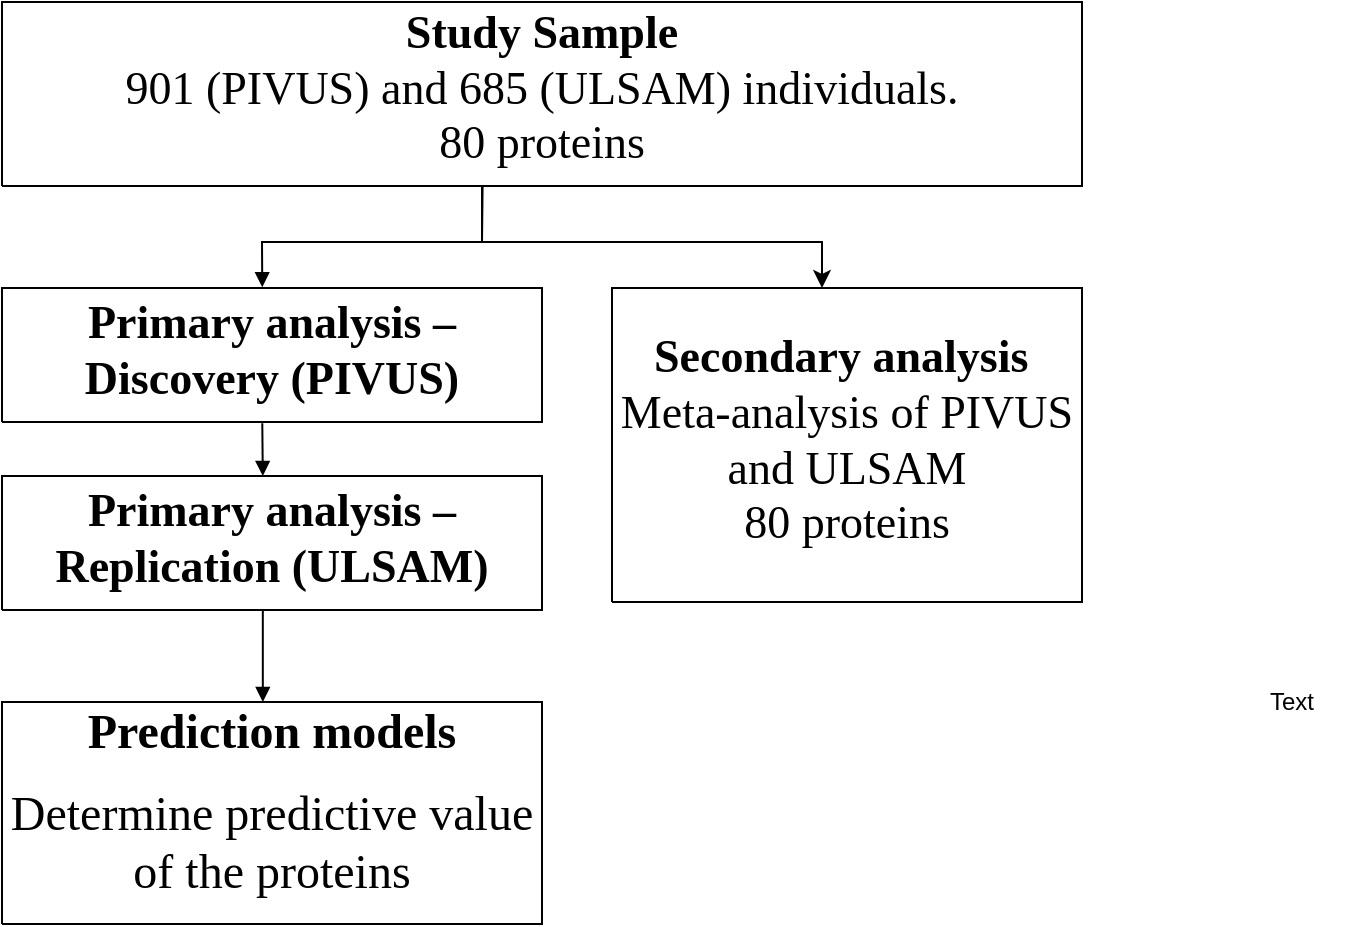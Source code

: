 <mxfile version="10.6.7" type="github"><diagram name="Study II" id="fGCbwP0TguVvPiipJZTD"><mxGraphModel dx="1443" dy="851" grid="1" gridSize="10" guides="1" tooltips="1" connect="1" arrows="1" fold="1" page="1" pageScale="1" pageWidth="1169" pageHeight="827" math="0" shadow="0"><root><mxCell id="0"/><mxCell id="1" parent="0"/><mxCell id="nsYoqJ-3NvCUmGJo2lUW-20" value="" style="edgeStyle=orthogonalEdgeStyle;rounded=0;orthogonalLoop=1;jettySize=auto;html=1;" edge="1" parent="1" source="5" target="nsYoqJ-3NvCUmGJo2lUW-19"><mxGeometry relative="1" as="geometry"><Array as="points"><mxPoint x="590" y="310"/><mxPoint x="760" y="310"/></Array></mxGeometry></mxCell><mxCell id="5" value="&lt;p style=&quot;align:center;margin-left:0;margin-right:0;margin-top:0px;margin-bottom:6px;text-indent:0;valign:middle;direction:ltr;&quot;&gt;&lt;font style=&quot;font-size:23px;font-family:Tahoma;color:#000000;direction:ltr;letter-spacing:0px;line-height:120%;opacity:1&quot;&gt;&lt;b&gt;Study Sample&lt;/b&gt;&lt;/font&gt;&lt;font style=&quot;font-size:23px;font-family:Tahoma;color:#000000;direction:ltr;letter-spacing:0px;line-height:120%;opacity:1&quot;&gt;&lt;br/&gt;901 (PIVUS) and 685 (ULSAM) individuals. &lt;br/&gt;80 proteins&lt;/font&gt;&lt;font style=&quot;font-size:23px;font-family:Tahoma;color:#000000;direction:ltr;letter-spacing:0px;line-height:120%;opacity:1&quot;&gt;&lt;br/&gt;&lt;/font&gt;&lt;/p&gt;" style="verticalAlign=middle;align=center;vsdxID=13;fillColor=#ffffff;gradientColor=none;shape=stencil(nZBLDoAgDERP0z3SIyjew0SURgSD+Lu9kMZoXLhwN9O+tukAlrNpJg1SzDH4QW/URgNYgZTkjA4UkwJUgGXng+6DX1zLfmoymdXo17xh5zmRJ6Q42BWCfc2oJfdAr+Yv+AP9Cb7OJ3H/2JG1HNGz/84klThPVCc=);strokeColor=#000000;spacingTop=-1;spacingBottom=-1;spacingLeft=-1;spacingRight=-1;labelBackgroundColor=none;rounded=0;html=1;whiteSpace=wrap;" parent="1" vertex="1"><mxGeometry x="350" y="190" width="540" height="92" as="geometry"/></mxCell><mxCell id="nsYoqJ-3NvCUmGJo2lUW-19" value="&lt;p style=&quot;margin-left: 0 ; margin-right: 0 ; margin-top: 0px ; margin-bottom: 6px ; text-indent: 0 ; direction: ltr&quot;&gt;&lt;font style=&quot;font-size: 23px ; font-family: &amp;#34;tahoma&amp;#34; ; color: #000000 ; direction: ltr ; letter-spacing: 0px ; line-height: 120% ; opacity: 1&quot;&gt;&lt;b&gt;Secondary analysis&amp;nbsp;&lt;/b&gt;&lt;/font&gt;&lt;font style=&quot;font-size: 23px ; font-family: &amp;#34;tahoma&amp;#34; ; color: #000000 ; direction: ltr ; letter-spacing: 0px ; line-height: 120% ; opacity: 1&quot;&gt;&lt;br&gt;Meta-analysis of PIVUS and ULSAM&lt;br&gt;80 proteins&lt;/font&gt;&lt;font style=&quot;font-size: 23px ; font-family: &amp;#34;tahoma&amp;#34; ; color: #000000 ; direction: ltr ; letter-spacing: 0px ; line-height: 120% ; opacity: 1&quot;&gt;&lt;br&gt;&lt;/font&gt;&lt;/p&gt;" style="verticalAlign=middle;align=center;vsdxID=13;fillColor=#ffffff;gradientColor=none;shape=stencil(nZBLDoAgDERP0z3SIyjew0SURgSD+Lu9kMZoXLhwN9O+tukAlrNpJg1SzDH4QW/URgNYgZTkjA4UkwJUgGXng+6DX1zLfmoymdXo17xh5zmRJ6Q42BWCfc2oJfdAr+Yv+AP9Cb7OJ3H/2JG1HNGz/84klThPVCc=);strokeColor=#000000;spacingTop=-1;spacingBottom=-1;spacingLeft=-1;spacingRight=-1;labelBackgroundColor=none;rounded=0;html=1;whiteSpace=wrap;" vertex="1" parent="1"><mxGeometry x="655" y="333" width="235" height="157" as="geometry"/></mxCell><mxCell id="6" value="&lt;p style=&quot;align:center;margin-left:20;margin-right:0;margin-top:0px;margin-bottom:6px;text-indent:0;valign:middle;direction:ltr;&quot;&gt;&lt;font style=&quot;font-size:23px;font-family:Tahoma;color:#000000;direction:ltr;letter-spacing:0px;line-height:120%;opacity:1&quot;&gt;&lt;b&gt;Primary analysis – Discovery (PIVUS)&lt;/b&gt;&lt;/font&gt;&lt;font style=&quot;font-size:23px;font-family:Tahoma;color:#000000;direction:ltr;letter-spacing:0px;line-height:120%;opacity:1&quot;&gt;&lt;br/&gt;&lt;/font&gt;&lt;/p&gt;" style="verticalAlign=middle;align=center;vsdxID=56;fillColor=#ffffff;gradientColor=none;shape=stencil(nZBLDoAgDERP0z3SIyjew0SURgSD+Lu9kMZoXLhwN9O+tukAlrNpJg1SzDH4QW/URgNYgZTkjA4UkwJUgGXng+6DX1zLfmoymdXo17xh5zmRJ6Q42BWCfc2oJfdAr+Yv+AP9Cb7OJ3H/2JG1HNGz/84klThPVCc=);strokeColor=#000000;spacingTop=-1;spacingBottom=-1;spacingLeft=-1;spacingRight=-1;labelBackgroundColor=none;rounded=0;html=1;whiteSpace=wrap;" parent="1" vertex="1"><mxGeometry x="350" y="333" width="270" height="67" as="geometry"/></mxCell><mxCell id="7" value="&lt;p style=&quot;align:center;margin-left:0;margin-right:0;margin-top:0px;margin-bottom:6px;text-indent:0;valign:middle;direction:ltr;&quot;&gt;&lt;font style=&quot;font-size:23px;font-family:Tahoma;color:#000000;direction:ltr;letter-spacing:0px;line-height:120%;opacity:1&quot;&gt;&lt;b&gt;Primary analysis – Replication (ULSAM)&lt;/b&gt;&lt;/font&gt;&lt;font style=&quot;font-size:23px;font-family:Tahoma;color:#000000;direction:ltr;letter-spacing:0px;line-height:120%;opacity:1&quot;&gt;&lt;br/&gt;&lt;/font&gt;&lt;/p&gt;" style="verticalAlign=middle;align=center;vsdxID=60;fillColor=#ffffff;gradientColor=none;shape=stencil(nZBLDoAgDERP0z3SIyjew0SURgSD+Lu9kMZoXLhwN9O+tukAlrNpJg1SzDH4QW/URgNYgZTkjA4UkwJUgGXng+6DX1zLfmoymdXo17xh5zmRJ6Q42BWCfc2oJfdAr+Yv+AP9Cb7OJ3H/2JG1HNGz/84klThPVCc=);strokeColor=#000000;spacingTop=-1;spacingBottom=-1;spacingLeft=-1;spacingRight=-1;labelBackgroundColor=none;rounded=0;html=1;whiteSpace=wrap;" parent="1" vertex="1"><mxGeometry x="350" y="427" width="270" height="67" as="geometry"/></mxCell><mxCell id="8" value="&lt;p style=&quot;margin-left: 0 ; margin-right: 0 ; margin-top: 0px ; margin-bottom: 6px ; text-indent: 0 ; direction: ltr&quot;&gt;&lt;span&gt;&lt;font face=&quot;Tahoma&quot; style=&quot;font-size: 24px&quot;&gt;&lt;b&gt;Prediction models&lt;/b&gt;&lt;/font&gt;&lt;/span&gt;&lt;/p&gt;&lt;p&gt;&lt;font face=&quot;Tahoma&quot; style=&quot;font-size: 24px&quot;&gt;Determine predictive value of the proteins&lt;/font&gt;&lt;/p&gt;" style="verticalAlign=middle;align=center;vsdxID=63;fillColor=#ffffff;gradientColor=none;shape=stencil(nZBLDoAgDERP0z3SIyjew0SURgSD+Lu9kMZoXLhwN9O+tukAlrNpJg1SzDH4QW/URgNYgZTkjA4UkwJUgGXng+6DX1zLfmoymdXo17xh5zmRJ6Q42BWCfc2oJfdAr+Yv+AP9Cb7OJ3H/2JG1HNGz/84klThPVCc=);strokeColor=#000000;spacingTop=-1;spacingBottom=-1;spacingLeft=-1;spacingRight=-1;labelBackgroundColor=none;rounded=0;html=1;whiteSpace=wrap;" parent="1" vertex="1"><mxGeometry x="350" y="540" width="270" height="111" as="geometry"/></mxCell><mxCell id="wpKtP47JWG_8VIVCG5HI-14" value="Text" style="text;html=1;resizable=0;points=[];autosize=1;align=left;verticalAlign=top;spacingTop=-4;" vertex="1" parent="1"><mxGeometry x="982" y="530" width="40" height="20" as="geometry"/></mxCell><mxCell id="2" value="Connector" parent="0"/><mxCell id="12" style="vsdxID=91;edgeStyle=none;startArrow=none;endArrow=block;startSize=5;endSize=5;strokeColor=#000000;spacingTop=0;spacingBottom=0;spacingLeft=0;spacingRight=0;verticalAlign=middle;html=1;labelBackgroundColor=#ffffff;rounded=0;entryX=0.483;entryY=0;entryDx=0;entryDy=0;entryPerimeter=0;exitX=0.482;exitY=1.009;exitDx=0;exitDy=0;exitPerimeter=0;" parent="2" source="6" target="7" edge="1"><mxGeometry relative="1" as="geometry"><mxPoint x="-10" as="offset"/><Array as="points"/><mxPoint x="495" y="400" as="sourcePoint"/></mxGeometry></mxCell><mxCell id="13" style="vsdxID=59;edgeStyle=none;startArrow=none;endArrow=block;startSize=5;endSize=5;strokeColor=#000000;spacingTop=0;spacingBottom=0;spacingLeft=0;spacingRight=0;verticalAlign=middle;html=1;labelBackgroundColor=#ffffff;rounded=0;exitX=0.445;exitY=1.004;exitDx=0;exitDy=0;exitPerimeter=0;entryX=0.482;entryY=-0.006;entryDx=0;entryDy=0;entryPerimeter=0;" parent="2" source="5" target="6" edge="1"><mxGeometry relative="1" as="geometry"><mxPoint as="offset"/><Array as="points"><mxPoint x="590" y="310"/><mxPoint x="480" y="310"/></Array></mxGeometry></mxCell><mxCell id="14" style="vsdxID=65;edgeStyle=none;startArrow=none;endArrow=block;startSize=5;endSize=5;strokeColor=#000000;spacingTop=0;spacingBottom=0;spacingLeft=0;spacingRight=0;verticalAlign=middle;html=1;labelBackgroundColor=#ffffff;rounded=0;exitX=0.483;exitY=1.004;exitDx=0;exitDy=0;exitPerimeter=0;entryX=0.483;entryY=0;entryDx=0;entryDy=0;entryPerimeter=0;" parent="2" source="7" target="8" edge="1"><mxGeometry relative="1" as="geometry"><mxPoint x="9" y="-1" as="offset"/></mxGeometry></mxCell><mxCell id="3" value="Container" parent="0"/></root></mxGraphModel></diagram><diagram id="LHL3LvSm7bGaCSRUjLmd" name="Page-1"><mxGraphModel dx="1683" dy="993" grid="1" gridSize="10" guides="1" tooltips="1" connect="1" arrows="1" fold="1" page="1" pageScale="1" pageWidth="1169" pageHeight="827" math="0" shadow="0"><root><mxCell id="0"/><mxCell id="1" parent="0"/><mxCell id="u9nmiHQRwfdQYKWeIBJt-1" parent="0"/><mxCell id="u9nmiHQRwfdQYKWeIBJt-2" value="&lt;p style=&quot;align:center;margin-left:0;margin-right:0;margin-top:0px;margin-bottom:6px;text-indent:0;valign:middle;direction:ltr;&quot;&gt;&lt;font style=&quot;font-size:23px;font-family:Tahoma;color:#000000;direction:ltr;letter-spacing:0px;line-height:120%;opacity:1&quot;&gt;&lt;b&gt;Association with non-ischemic heart failure&lt;/b&gt;&lt;/font&gt;&lt;font style=&quot;font-size:23px;font-family:Tahoma;color:#000000;direction:ltr;letter-spacing:0px;line-height:120%;opacity:1&quot;&gt;&lt;br/&gt;&lt;/font&gt;&lt;/p&gt;" style="verticalAlign=middle;align=center;vsdxID=8;fillColor=#ffffff;gradientColor=none;shape=stencil(nZBLDoAgDERP0z3SIyjew0SURgSD+Lu9kMZoXLhwN9O+tukAlrNpJg1SzDH4QW/URgNYgZTkjA4UkwJUgGXng+6DX1zLfmoymdXo17xh5zmRJ6Q42BWCfc2oJfdAr+Yv+AP9Cb7OJ3H/2JG1HNGz/84klThPVCc=);strokeColor=#000000;spacingTop=-1;spacingBottom=-1;spacingLeft=-1;spacingRight=-1;labelBackgroundColor=none;rounded=0;html=1;whiteSpace=wrap;" parent="u9nmiHQRwfdQYKWeIBJt-1" vertex="1"><mxGeometry x="657" y="703" width="476" height="111" as="geometry"/></mxCell><mxCell id="u9nmiHQRwfdQYKWeIBJt-3" value="&lt;p style=&quot;align:center;margin-left:0;margin-right:0;margin-top:0px;margin-bottom:6px;text-indent:0;valign:middle;direction:ltr;&quot;&gt;&lt;font style=&quot;font-size:23px;font-family:Tahoma;color:#000000;direction:ltr;letter-spacing:0px;line-height:120%;opacity:1&quot;&gt;&lt;b&gt;Study Sample&lt;/b&gt;&lt;/font&gt;&lt;font style=&quot;font-size:23px;font-family:Tahoma;color:#000000;direction:ltr;letter-spacing:0px;line-height:120%;opacity:1&quot;&gt;&lt;br/&gt;901 (PIVUS) and 685 (ULSAM) individuals. 80 proteins&lt;/font&gt;&lt;font style=&quot;font-size:23px;font-family:Tahoma;color:#000000;direction:ltr;letter-spacing:0px;line-height:120%;opacity:1&quot;&gt;&lt;br/&gt;&lt;/font&gt;&lt;/p&gt;" style="verticalAlign=middle;align=center;vsdxID=13;fillColor=#ffffff;gradientColor=none;shape=stencil(nZBLDoAgDERP0z3SIyjew0SURgSD+Lu9kMZoXLhwN9O+tukAlrNpJg1SzDH4QW/URgNYgZTkjA4UkwJUgGXng+6DX1zLfmoymdXo17xh5zmRJ6Q42BWCfc2oJfdAr+Yv+AP9Cb7OJ3H/2JG1HNGz/84klThPVCc=);strokeColor=#000000;spacingTop=-1;spacingBottom=-1;spacingLeft=-1;spacingRight=-1;labelBackgroundColor=none;rounded=0;html=1;whiteSpace=wrap;" parent="u9nmiHQRwfdQYKWeIBJt-1" vertex="1"><mxGeometry x="106" y="182" width="518" height="99" as="geometry"/></mxCell><mxCell id="u9nmiHQRwfdQYKWeIBJt-4" value="&lt;p style=&quot;align:center;margin-left:20;margin-right:0;margin-top:0px;margin-bottom:6px;text-indent:0;valign:middle;direction:ltr;&quot;&gt;&lt;font style=&quot;font-size:23px;font-family:Tahoma;color:#000000;direction:ltr;letter-spacing:0px;line-height:120%;opacity:1&quot;&gt;&lt;b&gt;Primary analysis – Discovery (PIVUS)&lt;br/&gt;&lt;/b&gt;&lt;/font&gt;&lt;/p&gt;&lt;p style=&quot;align:center;margin-left:20;margin-right:0;margin-top:0px;margin-bottom:0px;text-indent:0;valign:middle;direction:ltr;&quot;&gt;&lt;font style=&quot;font-size:23px;font-family:Tahoma;color:#000000;direction:ltr;letter-spacing:0px;line-height:120%;opacity:1&quot;&gt;Associations of 80 proteins and incident heart failure&lt;br/&gt;&lt;/font&gt;&lt;/p&gt;" style="verticalAlign=middle;align=center;vsdxID=56;fillColor=#ffffff;gradientColor=none;shape=stencil(nZBLDoAgDERP0z3SIyjew0SURgSD+Lu9kMZoXLhwN9O+tukAlrNpJg1SzDH4QW/URgNYgZTkjA4UkwJUgGXng+6DX1zLfmoymdXo17xh5zmRJ6Q42BWCfc2oJfdAr+Yv+AP9Cb7OJ3H/2JG1HNGz/84klThPVCc=);strokeColor=#000000;spacingTop=-1;spacingBottom=-1;spacingLeft=-1;spacingRight=-1;labelBackgroundColor=none;rounded=0;html=1;whiteSpace=wrap;" parent="u9nmiHQRwfdQYKWeIBJt-1" vertex="1"><mxGeometry x="106" y="323" width="1028" height="67" as="geometry"/></mxCell><mxCell id="u9nmiHQRwfdQYKWeIBJt-5" value="&lt;p style=&quot;align:center;margin-left:0;margin-right:0;margin-top:0px;margin-bottom:6px;text-indent:0;valign:middle;direction:ltr;&quot;&gt;&lt;font style=&quot;font-size:23px;font-family:Tahoma;color:#000000;direction:ltr;letter-spacing:0px;line-height:120%;opacity:1&quot;&gt;&lt;b&gt;Primary analysis – Replication (ULSAM)&lt;br/&gt;&lt;/b&gt;&lt;/font&gt;&lt;/p&gt;&lt;p style=&quot;align:center;margin-left:0;margin-right:0;margin-top:0px;margin-bottom:0px;text-indent:0;valign:middle;direction:ltr;&quot;&gt;&lt;font style=&quot;font-size:23px;font-family:Tahoma;color:#000000;direction:ltr;letter-spacing:0px;line-height:120%;opacity:1&quot;&gt;Associations of 29 proteins and incident heart failure&lt;/font&gt;&lt;font style=&quot;font-size:23px;font-family:Tahoma;color:#000000;direction:ltr;letter-spacing:0px;line-height:120%;opacity:1&quot;&gt;&lt;br/&gt;&lt;/font&gt;&lt;/p&gt;" style="verticalAlign=middle;align=center;vsdxID=60;fillColor=#ffffff;gradientColor=none;shape=stencil(nZBLDoAgDERP0z3SIyjew0SURgSD+Lu9kMZoXLhwN9O+tukAlrNpJg1SzDH4QW/URgNYgZTkjA4UkwJUgGXng+6DX1zLfmoymdXo17xh5zmRJ6Q42BWCfc2oJfdAr+Yv+AP9Cb7OJ3H/2JG1HNGz/84klThPVCc=);strokeColor=#000000;spacingTop=-1;spacingBottom=-1;spacingLeft=-1;spacingRight=-1;labelBackgroundColor=none;rounded=0;html=1;whiteSpace=wrap;" parent="u9nmiHQRwfdQYKWeIBJt-1" vertex="1"><mxGeometry x="106" y="417" width="1028" height="67" as="geometry"/></mxCell><mxCell id="u9nmiHQRwfdQYKWeIBJt-6" value="&lt;p style=&quot;align:center;margin-left:0;margin-right:0;margin-top:0px;margin-bottom:6px;text-indent:0;valign:middle;direction:ltr;&quot;&gt;&lt;font style=&quot;font-size:23px;font-family:Tahoma;color:#000000;direction:ltr;letter-spacing:0px;line-height:120%;opacity:1&quot;&gt;&lt;b&gt;Mechanistic analyses&lt;br/&gt;&lt;/b&gt;&lt;/font&gt;&lt;/p&gt;&lt;p style=&quot;align:center;margin-left:0;margin-right:0;margin-top:0px;margin-bottom:0px;text-indent:0;valign:middle;direction:ltr;&quot;&gt;&lt;font style=&quot;font-size:23px;font-family:Tahoma;color:#000000;direction:ltr;letter-spacing:0px;line-height:120%;opacity:1&quot;&gt;Meta-analyses on the associations between 18 proteins and incident heart failure. Multivariable Cox regression adjusting for established heart failure risk factors&lt;/font&gt;&lt;font style=&quot;font-size:23px;font-family:Tahoma;color:#000000;direction:ltr;letter-spacing:0px;line-height:120%;opacity:1&quot;&gt;.&lt;/font&gt;&lt;font style=&quot;font-size:23px;font-family:Tahoma;color:#000000;direction:ltr;letter-spacing:0px;line-height:120%;opacity:1&quot;&gt;&lt;br/&gt;&lt;/font&gt;&lt;/p&gt;" style="verticalAlign=middle;align=center;vsdxID=63;fillColor=#ffffff;gradientColor=none;shape=stencil(nZBLDoAgDERP0z3SIyjew0SURgSD+Lu9kMZoXLhwN9O+tukAlrNpJg1SzDH4QW/URgNYgZTkjA4UkwJUgGXng+6DX1zLfmoymdXo17xh5zmRJ6Q42BWCfc2oJfdAr+Yv+AP9Cb7OJ3H/2JG1HNGz/84klThPVCc=);strokeColor=#000000;spacingTop=-1;spacingBottom=-1;spacingLeft=-1;spacingRight=-1;labelBackgroundColor=none;rounded=0;html=1;whiteSpace=wrap;" parent="u9nmiHQRwfdQYKWeIBJt-1" vertex="1"><mxGeometry x="106" y="511" width="1028" height="111" as="geometry"/></mxCell><mxCell id="u9nmiHQRwfdQYKWeIBJt-7" value="&lt;p style=&quot;align:center;margin-left:0;margin-right:0;margin-top:0px;margin-bottom:6px;text-indent:0;valign:middle;direction:ltr;&quot;&gt;&lt;font style=&quot;font-size:23px;font-family:Tahoma;color:#000000;direction:ltr;letter-spacing:0px;line-height:120%;opacity:1&quot;&gt;&lt;b&gt;Cross-sectional associations &lt;/b&gt;&lt;/font&gt;&lt;font style=&quot;font-size:23px;font-family:Tahoma;color:#000000;direction:ltr;letter-spacing:0px;line-height:120%;opacity:1&quot;&gt;&lt;br/&gt;Echocardiographic systolic and diastolic function&lt;/font&gt;&lt;font style=&quot;font-size:23px;font-family:Tahoma;color:#000000;direction:ltr;letter-spacing:0px;line-height:120%;opacity:1&quot;&gt;&lt;br/&gt;&lt;/font&gt;&lt;/p&gt;" style="verticalAlign=middle;align=center;vsdxID=73;fillColor=#ffffff;gradientColor=none;shape=stencil(nZBLDoAgDERP0z3SIyjew0SURgSD+Lu9kMZoXLhwN9O+tukAlrNpJg1SzDH4QW/URgNYgZTkjA4UkwJUgGXng+6DX1zLfmoymdXo17xh5zmRJ6Q42BWCfc2oJfdAr+Yv+AP9Cb7OJ3H/2JG1HNGz/84klThPVCc=);strokeColor=#000000;spacingTop=-1;spacingBottom=-1;spacingLeft=-1;spacingRight=-1;labelBackgroundColor=none;rounded=0;html=1;whiteSpace=wrap;" parent="u9nmiHQRwfdQYKWeIBJt-1" vertex="1"><mxGeometry x="106" y="703" width="476" height="111" as="geometry"/></mxCell><mxCell id="u9nmiHQRwfdQYKWeIBJt-8" value="&lt;p style=&quot;align:center;margin-left:0;margin-right:0;margin-top:0px;margin-bottom:6px;text-indent:0;valign:middle;direction:ltr;&quot;&gt;&lt;font style=&quot;font-size:23px;font-family:Tahoma;color:#000000;direction:ltr;letter-spacing:0px;line-height:120%;opacity:1&quot;&gt;&lt;b&gt;ULSAM and PIVUS cohorts&lt;br/&gt;&lt;/b&gt;&lt;/font&gt;&lt;font style=&quot;font-size:23px;font-family:Tahoma;color:#000000;direction:ltr;letter-spacing:0px;line-height:120%;opacity:1&quot;&gt;Proseek Multiplex Cardiovascular Disease I (92 proteins)&lt;/font&gt;&lt;font style=&quot;font-size:23px;font-family:Tahoma;color:#000000;direction:ltr;letter-spacing:0px;line-height:120%;opacity:1&quot;&gt;&lt;b&gt;&lt;br/&gt;&lt;/b&gt;&lt;/font&gt;&lt;/p&gt;" style="verticalAlign=middle;align=center;vsdxID=78;fillColor=#ffffff;gradientColor=none;shape=stencil(nZBLDoAgDERP0z3SIyjew0SURgSD+Lu9kMZoXLhwN9O+tukAlrNpJg1SzDH4QW/URgNYgZTkjA4UkwJUgGXng+6DX1zLfmoymdXo17xh5zmRJ6Q42BWCfc2oJfdAr+Yv+AP9Cb7OJ3H/2JG1HNGz/84klThPVCc=);strokeColor=#000000;spacingTop=-1;spacingBottom=-1;spacingLeft=-1;spacingRight=-1;labelBackgroundColor=none;rounded=0;html=1;whiteSpace=wrap;" parent="u9nmiHQRwfdQYKWeIBJt-1" vertex="1"><mxGeometry x="106" y="40" width="518" height="99" as="geometry"/></mxCell><mxCell id="u9nmiHQRwfdQYKWeIBJt-9" value="&lt;p style=&quot;align:center;margin-left:0;margin-right:0;margin-top:0px;margin-bottom:6px;text-indent:0;valign:middle;direction:ltr;&quot;&gt;&lt;font style=&quot;font-size:23px;font-family:Tahoma;color:#000000;direction:ltr;letter-spacing:0px;line-height:120%;opacity:1&quot;&gt;&lt;b&gt;Exclusions &lt;/b&gt;&lt;/font&gt;&lt;font style=&quot;font-size:23px;font-family:Tahoma;color:#000000;direction:ltr;letter-spacing:0px;line-height:120%;opacity:1&quot;&gt;&lt;br/&gt;&lt;/font&gt;&lt;/p&gt;&lt;p style=&quot;align:center;margin-left:0;margin-right:0;margin-top:0px;margin-bottom:0px;text-indent:0;valign:middle;direction:ltr;&quot;&gt;&lt;font style=&quot;font-size:23px;font-family:Tahoma;color:#000000;direction:ltr;letter-spacing:0px;line-height:120%;opacity:1&quot;&gt;1) prevalent heart failure 2) missing or low quality protein data 3) missing model covariates.&lt;br/&gt;&lt;/font&gt;&lt;/p&gt;" style="verticalAlign=middle;align=center;vsdxID=85;fillColor=#ffffff;gradientColor=none;shape=stencil(nZBLDoAgDERP0z3SIyjew0SURgSD+Lu9kMZoXLhwN9O+tukAlrNpJg1SzDH4QW/URgNYgZTkjA4UkwJUgGXng+6DX1zLfmoymdXo17xh5zmRJ6Q42BWCfc2oJfdAr+Yv+AP9Cb7OJ3H/2JG1HNGz/84klThPVCc=);strokeColor=#000000;spacingTop=-1;spacingBottom=-1;spacingLeft=-1;spacingRight=-1;labelBackgroundColor=none;rounded=0;html=1;whiteSpace=wrap;" parent="u9nmiHQRwfdQYKWeIBJt-1" vertex="1"><mxGeometry x="681" y="40" width="452" height="129" as="geometry"/></mxCell><mxCell id="u9nmiHQRwfdQYKWeIBJt-10" value="&lt;p style=&quot;align:center;margin-left:0;margin-right:0;margin-top:0px;margin-bottom:6px;text-indent:0;valign:middle;direction:ltr;&quot;&gt;&lt;font style=&quot;font-size:23px;font-family:Tahoma;color:#000000;direction:ltr;letter-spacing:0px;line-height:120%;opacity:1&quot;&gt;&lt;b&gt;Prediction models&lt;/b&gt;&lt;/font&gt;&lt;font style=&quot;font-size:23px;font-family:Tahoma;color:#000000;direction:ltr;letter-spacing:0px;line-height:120%;opacity:1&quot;&gt;&lt;br/&gt;&lt;/font&gt;&lt;/p&gt;&lt;p style=&quot;align:center;margin-left:0;margin-right:0;margin-top:0px;margin-bottom:0px;text-indent:0;valign:middle;direction:ltr;&quot;&gt;&lt;font style=&quot;font-size:23px;font-family:Tahoma;color:#000000;direction:ltr;letter-spacing:0px;line-height:120%;opacity:1&quot;&gt;Determine predictive value of the &lt;/font&gt;&lt;font style=&quot;font-size:23px;font-family:Tahoma;color:#000000;direction:ltr;letter-spacing:0px;line-height:120%;opacity:1&quot;&gt;proteins&lt;br/&gt;&lt;/font&gt;&lt;/p&gt;" style="verticalAlign=middle;align=center;vsdxID=92;fillColor=#ffffff;gradientColor=none;shape=stencil(nZBLDoAgDERP0z3SIyjew0SURgSD+Lu9kMZoXLhwN9O+tukAlrNpJg1SzDH4QW/URgNYgZTkjA4UkwJUgGXng+6DX1zLfmoymdXo17xh5zmRJ6Q42BWCfc2oJfdAr+Yv+AP9Cb7OJ3H/2JG1HNGz/84klThPVCc=);strokeColor=#000000;spacingTop=-1;spacingBottom=-1;spacingLeft=-1;spacingRight=-1;labelBackgroundColor=none;rounded=0;html=1;whiteSpace=wrap;" parent="u9nmiHQRwfdQYKWeIBJt-1" vertex="1"><mxGeometry x="681" y="182" width="452" height="99" as="geometry"/></mxCell><mxCell id="u9nmiHQRwfdQYKWeIBJt-11" value="Connector" parent="0"/><mxCell id="u9nmiHQRwfdQYKWeIBJt-12" style="vsdxID=95;edgeStyle=none;startArrow=none;endArrow=block;startSize=5;endSize=5;strokeColor=#000000;spacingTop=0;spacingBottom=0;spacingLeft=0;spacingRight=0;verticalAlign=middle;html=1;labelBackgroundColor=#FFFFFF;rounded=0;exitX=0.5;exitY=1;exitDx=0;exitDy=0;exitPerimeter=0;entryX=0.5;entryY=0;entryDx=0;entryDy=0;entryPerimeter=0;" parent="u9nmiHQRwfdQYKWeIBJt-11" source="u9nmiHQRwfdQYKWeIBJt-6" target="u9nmiHQRwfdQYKWeIBJt-2" edge="1"><mxGeometry relative="1" as="geometry"><mxPoint x="-1" as="offset"/><Array as="points"><mxPoint x="620" y="652"/><mxPoint x="895.5" y="652"/></Array></mxGeometry></mxCell><mxCell id="u9nmiHQRwfdQYKWeIBJt-13" style="vsdxID=91;edgeStyle=none;startArrow=none;endArrow=block;startSize=5;endSize=5;strokeColor=#000000;spacingTop=0;spacingBottom=0;spacingLeft=0;spacingRight=0;verticalAlign=middle;html=1;labelBackgroundColor=#ffffff;rounded=0;exitX=0.5;exitY=1;exitDx=0;exitDy=0;exitPerimeter=0;entryX=0.5;entryY=0;entryDx=0;entryDy=0;entryPerimeter=0;" parent="u9nmiHQRwfdQYKWeIBJt-11" source="u9nmiHQRwfdQYKWeIBJt-4" target="u9nmiHQRwfdQYKWeIBJt-5" edge="1"><mxGeometry relative="1" as="geometry"><mxPoint x="10" as="offset"/><Array as="points"/></mxGeometry></mxCell><mxCell id="u9nmiHQRwfdQYKWeIBJt-14" style="vsdxID=88;edgeStyle=none;startArrow=none;endArrow=block;startSize=5;endSize=5;strokeColor=#000000;spacingTop=0;spacingBottom=0;spacingLeft=0;spacingRight=0;verticalAlign=middle;html=1;labelBackgroundColor=#FFFFFF;rounded=0;exitX=1;exitY=0.505;exitDx=0;exitDy=0;exitPerimeter=0;entryX=0;entryY=0.505;entryDx=0;entryDy=0;entryPerimeter=0;" parent="u9nmiHQRwfdQYKWeIBJt-11" source="u9nmiHQRwfdQYKWeIBJt-3" target="u9nmiHQRwfdQYKWeIBJt-10" edge="1"><mxGeometry relative="1" as="geometry"><mxPoint x="-1" as="offset"/><Array as="points"/></mxGeometry></mxCell><mxCell id="u9nmiHQRwfdQYKWeIBJt-15" style="vsdxID=87;edgeStyle=none;startArrow=none;endArrow=block;startSize=5;endSize=5;strokeColor=#000000;spacingTop=0;spacingBottom=0;spacingLeft=0;spacingRight=0;verticalAlign=middle;html=1;labelBackgroundColor=#FFFFFF;rounded=0;exitX=0.5;exitY=1;exitDx=0;exitDy=0;exitPerimeter=0;entryX=0.5;entryY=0;entryDx=0;entryDy=0;entryPerimeter=0;" parent="u9nmiHQRwfdQYKWeIBJt-11" source="u9nmiHQRwfdQYKWeIBJt-6" target="u9nmiHQRwfdQYKWeIBJt-7" edge="1"><mxGeometry relative="1" as="geometry"><mxPoint as="offset"/><Array as="points"><mxPoint x="620" y="652"/><mxPoint x="344.5" y="652"/></Array></mxGeometry></mxCell><mxCell id="u9nmiHQRwfdQYKWeIBJt-16" style="vsdxID=59;edgeStyle=none;startArrow=none;endArrow=block;startSize=5;endSize=5;strokeColor=#000000;spacingTop=0;spacingBottom=0;spacingLeft=0;spacingRight=0;verticalAlign=middle;html=1;labelBackgroundColor=#ffffff;rounded=0;exitX=0.5;exitY=1.01;exitDx=0;exitDy=0;exitPerimeter=0;entryX=0.5;entryY=0;entryDx=0;entryDy=0;entryPerimeter=0;" parent="u9nmiHQRwfdQYKWeIBJt-11" source="u9nmiHQRwfdQYKWeIBJt-3" target="u9nmiHQRwfdQYKWeIBJt-4" edge="1"><mxGeometry relative="1" as="geometry"><mxPoint as="offset"/><Array as="points"><mxPoint x="365" y="297"/><mxPoint x="619.94" y="297"/></Array></mxGeometry></mxCell><mxCell id="u9nmiHQRwfdQYKWeIBJt-17" style="vsdxID=65;edgeStyle=none;startArrow=none;endArrow=block;startSize=5;endSize=5;strokeColor=#000000;spacingTop=0;spacingBottom=0;spacingLeft=0;spacingRight=0;verticalAlign=middle;html=1;labelBackgroundColor=#ffffff;rounded=0;exitX=0.5;exitY=1;exitDx=0;exitDy=0;exitPerimeter=0;entryX=0.5;entryY=0;entryDx=0;entryDy=0;entryPerimeter=0;" parent="u9nmiHQRwfdQYKWeIBJt-11" source="u9nmiHQRwfdQYKWeIBJt-5" target="u9nmiHQRwfdQYKWeIBJt-6" edge="1"><mxGeometry relative="1" as="geometry"><mxPoint x="10" as="offset"/><Array as="points"/></mxGeometry></mxCell><mxCell id="u9nmiHQRwfdQYKWeIBJt-18" style="vsdxID=80;edgeStyle=none;startArrow=none;endArrow=block;startSize=5;endSize=5;strokeColor=#000000;spacingTop=0;spacingBottom=0;spacingLeft=0;spacingRight=0;verticalAlign=middle;html=1;labelBackgroundColor=#ffffff;rounded=0;exitX=0.5;exitY=1;exitDx=0;exitDy=0;exitPerimeter=0;entryX=0.5;entryY=0;entryDx=0;entryDy=0;entryPerimeter=0;" parent="u9nmiHQRwfdQYKWeIBJt-11" source="u9nmiHQRwfdQYKWeIBJt-8" target="u9nmiHQRwfdQYKWeIBJt-3" edge="1"><mxGeometry relative="1" as="geometry"><mxPoint x="10" y="-1" as="offset"/><Array as="points"/></mxGeometry></mxCell><mxCell id="u9nmiHQRwfdQYKWeIBJt-19" style="vsdxID=86;edgeStyle=none;startArrow=none;endArrow=block;startSize=5;endSize=5;strokeColor=#000000;spacingTop=0;spacingBottom=0;spacingLeft=0;spacingRight=0;verticalAlign=middle;html=1;labelBackgroundColor=#ffffff;rounded=0;exitX=0.5;exitY=1;exitDx=0;exitDy=0;exitPerimeter=0;entryX=0;entryY=0.496;entryDx=0;entryDy=0;entryPerimeter=0;" parent="u9nmiHQRwfdQYKWeIBJt-11" source="u9nmiHQRwfdQYKWeIBJt-8" target="u9nmiHQRwfdQYKWeIBJt-9" edge="1"><mxGeometry relative="1" as="geometry"><mxPoint x="-51" y="14" as="offset"/><Array as="points"><mxPoint x="365" y="169"/><mxPoint x="651.62" y="169"/><mxPoint x="651.62" y="104.23"/></Array></mxGeometry></mxCell><mxCell id="u9nmiHQRwfdQYKWeIBJt-20" value="Container" parent="0"/></root></mxGraphModel></diagram><diagram name="FHalfTimeShtVer" id="6VJT1XuBfA665f-zK1u8"><mxGraphModel dx="1443" dy="851" grid="1" gridSize="10" guides="1" tooltips="1" connect="1" arrows="1" fold="1" page="1" pageScale="1" pageWidth="1169" pageHeight="827" math="0" shadow="0"><root><mxCell id="0"/><mxCell id="1" parent="0"/><mxCell id="4" value="&lt;p style=&quot;align:center;margin-left:0;margin-right:0;margin-top:0px;margin-bottom:6px;text-indent:0;valign:middle;direction:ltr;&quot;&gt;&lt;font style=&quot;font-size:23px;font-family:Tahoma;color:#000000;direction:ltr;letter-spacing:0px;line-height:120%;opacity:1&quot;&gt;&lt;b&gt;Association with non-ischemic heart failure&lt;/b&gt;&lt;/font&gt;&lt;font style=&quot;font-size:23px;font-family:Tahoma;color:#000000;direction:ltr;letter-spacing:0px;line-height:120%;opacity:1&quot;&gt;&lt;br/&gt;&lt;/font&gt;&lt;/p&gt;" style="verticalAlign=middle;align=center;vsdxID=8;fillColor=#ffffff;gradientColor=none;shape=stencil(nZBLDoAgDERP0z3SIyjew0SURgSD+Lu9kMZoXLhwN9O+tukAlrNpJg1SzDH4QW/URgNYgZTkjA4UkwJUgGXng+6DX1zLfmoymdXo17xh5zmRJ6Q42BWCfc2oJfdAr+Yv+AP9Cb7OJ3H/2JG1HNGz/84klThPVCc=);strokeColor=#000000;spacingTop=-1;spacingBottom=-1;spacingLeft=-1;spacingRight=-1;labelBackgroundColor=none;rounded=0;html=1;whiteSpace=wrap;" parent="1" vertex="1"><mxGeometry x="657" y="703" width="476" height="111" as="geometry"/></mxCell><mxCell id="5" value="&lt;p style=&quot;align:center;margin-left:0;margin-right:0;margin-top:0px;margin-bottom:6px;text-indent:0;valign:middle;direction:ltr;&quot;&gt;&lt;font style=&quot;font-size:23px;font-family:Tahoma;color:#000000;direction:ltr;letter-spacing:0px;line-height:120%;opacity:1&quot;&gt;&lt;b&gt;Study Sample&lt;/b&gt;&lt;/font&gt;&lt;font style=&quot;font-size:23px;font-family:Tahoma;color:#000000;direction:ltr;letter-spacing:0px;line-height:120%;opacity:1&quot;&gt;&lt;br/&gt;901 (PIVUS) and 685 (ULSAM) individuals. 80 proteins&lt;/font&gt;&lt;font style=&quot;font-size:23px;font-family:Tahoma;color:#000000;direction:ltr;letter-spacing:0px;line-height:120%;opacity:1&quot;&gt;&lt;br/&gt;&lt;/font&gt;&lt;/p&gt;" style="verticalAlign=middle;align=center;vsdxID=13;fillColor=#ffffff;gradientColor=none;shape=stencil(nZBLDoAgDERP0z3SIyjew0SURgSD+Lu9kMZoXLhwN9O+tukAlrNpJg1SzDH4QW/URgNYgZTkjA4UkwJUgGXng+6DX1zLfmoymdXo17xh5zmRJ6Q42BWCfc2oJfdAr+Yv+AP9Cb7OJ3H/2JG1HNGz/84klThPVCc=);strokeColor=#000000;spacingTop=-1;spacingBottom=-1;spacingLeft=-1;spacingRight=-1;labelBackgroundColor=none;rounded=0;html=1;whiteSpace=wrap;" parent="1" vertex="1"><mxGeometry x="106" y="182" width="518" height="99" as="geometry"/></mxCell><mxCell id="6" value="&lt;p style=&quot;align:center;margin-left:20;margin-right:0;margin-top:0px;margin-bottom:6px;text-indent:0;valign:middle;direction:ltr;&quot;&gt;&lt;font style=&quot;font-size:23px;font-family:Tahoma;color:#000000;direction:ltr;letter-spacing:0px;line-height:120%;opacity:1&quot;&gt;&lt;b&gt;Primary analysis – Discovery (PIVUS)&lt;br/&gt;&lt;/b&gt;&lt;/font&gt;&lt;/p&gt;&lt;p style=&quot;align:center;margin-left:20;margin-right:0;margin-top:0px;margin-bottom:0px;text-indent:0;valign:middle;direction:ltr;&quot;&gt;&lt;font style=&quot;font-size:23px;font-family:Tahoma;color:#000000;direction:ltr;letter-spacing:0px;line-height:120%;opacity:1&quot;&gt;Associations of 80 proteins and incident heart failure&lt;br/&gt;&lt;/font&gt;&lt;/p&gt;" style="verticalAlign=middle;align=center;vsdxID=56;fillColor=#ffffff;gradientColor=none;shape=stencil(nZBLDoAgDERP0z3SIyjew0SURgSD+Lu9kMZoXLhwN9O+tukAlrNpJg1SzDH4QW/URgNYgZTkjA4UkwJUgGXng+6DX1zLfmoymdXo17xh5zmRJ6Q42BWCfc2oJfdAr+Yv+AP9Cb7OJ3H/2JG1HNGz/84klThPVCc=);strokeColor=#000000;spacingTop=-1;spacingBottom=-1;spacingLeft=-1;spacingRight=-1;labelBackgroundColor=none;rounded=0;html=1;whiteSpace=wrap;" parent="1" vertex="1"><mxGeometry x="106" y="323" width="1028" height="67" as="geometry"/></mxCell><mxCell id="7" value="&lt;p style=&quot;align:center;margin-left:0;margin-right:0;margin-top:0px;margin-bottom:6px;text-indent:0;valign:middle;direction:ltr;&quot;&gt;&lt;font style=&quot;font-size:23px;font-family:Tahoma;color:#000000;direction:ltr;letter-spacing:0px;line-height:120%;opacity:1&quot;&gt;&lt;b&gt;Primary analysis – Replication (ULSAM)&lt;br/&gt;&lt;/b&gt;&lt;/font&gt;&lt;/p&gt;&lt;p style=&quot;align:center;margin-left:0;margin-right:0;margin-top:0px;margin-bottom:0px;text-indent:0;valign:middle;direction:ltr;&quot;&gt;&lt;font style=&quot;font-size:23px;font-family:Tahoma;color:#000000;direction:ltr;letter-spacing:0px;line-height:120%;opacity:1&quot;&gt;Associations of 29 proteins and incident heart failure&lt;/font&gt;&lt;font style=&quot;font-size:23px;font-family:Tahoma;color:#000000;direction:ltr;letter-spacing:0px;line-height:120%;opacity:1&quot;&gt;&lt;br/&gt;&lt;/font&gt;&lt;/p&gt;" style="verticalAlign=middle;align=center;vsdxID=60;fillColor=#ffffff;gradientColor=none;shape=stencil(nZBLDoAgDERP0z3SIyjew0SURgSD+Lu9kMZoXLhwN9O+tukAlrNpJg1SzDH4QW/URgNYgZTkjA4UkwJUgGXng+6DX1zLfmoymdXo17xh5zmRJ6Q42BWCfc2oJfdAr+Yv+AP9Cb7OJ3H/2JG1HNGz/84klThPVCc=);strokeColor=#000000;spacingTop=-1;spacingBottom=-1;spacingLeft=-1;spacingRight=-1;labelBackgroundColor=none;rounded=0;html=1;whiteSpace=wrap;" parent="1" vertex="1"><mxGeometry x="106" y="417" width="1028" height="67" as="geometry"/></mxCell><mxCell id="8" value="&lt;p style=&quot;align:center;margin-left:0;margin-right:0;margin-top:0px;margin-bottom:6px;text-indent:0;valign:middle;direction:ltr;&quot;&gt;&lt;font style=&quot;font-size:23px;font-family:Tahoma;color:#000000;direction:ltr;letter-spacing:0px;line-height:120%;opacity:1&quot;&gt;&lt;b&gt;Mechanistic analyses&lt;br/&gt;&lt;/b&gt;&lt;/font&gt;&lt;/p&gt;&lt;p style=&quot;align:center;margin-left:0;margin-right:0;margin-top:0px;margin-bottom:0px;text-indent:0;valign:middle;direction:ltr;&quot;&gt;&lt;font style=&quot;font-size:23px;font-family:Tahoma;color:#000000;direction:ltr;letter-spacing:0px;line-height:120%;opacity:1&quot;&gt;Meta-analyses on the associations between 18 proteins and incident heart failure. Multivariable Cox regression adjusting for established heart failure risk factors&lt;/font&gt;&lt;font style=&quot;font-size:23px;font-family:Tahoma;color:#000000;direction:ltr;letter-spacing:0px;line-height:120%;opacity:1&quot;&gt;.&lt;/font&gt;&lt;font style=&quot;font-size:23px;font-family:Tahoma;color:#000000;direction:ltr;letter-spacing:0px;line-height:120%;opacity:1&quot;&gt;&lt;br/&gt;&lt;/font&gt;&lt;/p&gt;" style="verticalAlign=middle;align=center;vsdxID=63;fillColor=#ffffff;gradientColor=none;shape=stencil(nZBLDoAgDERP0z3SIyjew0SURgSD+Lu9kMZoXLhwN9O+tukAlrNpJg1SzDH4QW/URgNYgZTkjA4UkwJUgGXng+6DX1zLfmoymdXo17xh5zmRJ6Q42BWCfc2oJfdAr+Yv+AP9Cb7OJ3H/2JG1HNGz/84klThPVCc=);strokeColor=#000000;spacingTop=-1;spacingBottom=-1;spacingLeft=-1;spacingRight=-1;labelBackgroundColor=none;rounded=0;html=1;whiteSpace=wrap;" parent="1" vertex="1"><mxGeometry x="106" y="511" width="1028" height="111" as="geometry"/></mxCell><mxCell id="9" value="&lt;p style=&quot;align:center;margin-left:0;margin-right:0;margin-top:0px;margin-bottom:6px;text-indent:0;valign:middle;direction:ltr;&quot;&gt;&lt;font style=&quot;font-size:23px;font-family:Tahoma;color:#000000;direction:ltr;letter-spacing:0px;line-height:120%;opacity:1&quot;&gt;&lt;b&gt;Cross-sectional associations &lt;/b&gt;&lt;/font&gt;&lt;font style=&quot;font-size:23px;font-family:Tahoma;color:#000000;direction:ltr;letter-spacing:0px;line-height:120%;opacity:1&quot;&gt;&lt;br/&gt;Echocardiographic systolic and diastolic function&lt;/font&gt;&lt;font style=&quot;font-size:23px;font-family:Tahoma;color:#000000;direction:ltr;letter-spacing:0px;line-height:120%;opacity:1&quot;&gt;&lt;br/&gt;&lt;/font&gt;&lt;/p&gt;" style="verticalAlign=middle;align=center;vsdxID=73;fillColor=#ffffff;gradientColor=none;shape=stencil(nZBLDoAgDERP0z3SIyjew0SURgSD+Lu9kMZoXLhwN9O+tukAlrNpJg1SzDH4QW/URgNYgZTkjA4UkwJUgGXng+6DX1zLfmoymdXo17xh5zmRJ6Q42BWCfc2oJfdAr+Yv+AP9Cb7OJ3H/2JG1HNGz/84klThPVCc=);strokeColor=#000000;spacingTop=-1;spacingBottom=-1;spacingLeft=-1;spacingRight=-1;labelBackgroundColor=none;rounded=0;html=1;whiteSpace=wrap;" parent="1" vertex="1"><mxGeometry x="106" y="703" width="476" height="111" as="geometry"/></mxCell><mxCell id="10" value="&lt;p style=&quot;align:center;margin-left:0;margin-right:0;margin-top:0px;margin-bottom:6px;text-indent:0;valign:middle;direction:ltr;&quot;&gt;&lt;font style=&quot;font-size:23px;font-family:Tahoma;color:#000000;direction:ltr;letter-spacing:0px;line-height:120%;opacity:1&quot;&gt;&lt;b&gt;Prediction models&lt;/b&gt;&lt;/font&gt;&lt;font style=&quot;font-size:23px;font-family:Tahoma;color:#000000;direction:ltr;letter-spacing:0px;line-height:120%;opacity:1&quot;&gt;&lt;br/&gt;&lt;/font&gt;&lt;/p&gt;&lt;p style=&quot;align:center;margin-left:0;margin-right:0;margin-top:0px;margin-bottom:0px;text-indent:0;valign:middle;direction:ltr;&quot;&gt;&lt;font style=&quot;font-size:23px;font-family:Tahoma;color:#000000;direction:ltr;letter-spacing:0px;line-height:120%;opacity:1&quot;&gt;Determine predictive value of the &lt;/font&gt;&lt;font style=&quot;font-size:23px;font-family:Tahoma;color:#000000;direction:ltr;letter-spacing:0px;line-height:120%;opacity:1&quot;&gt;proteins&lt;br/&gt;&lt;/font&gt;&lt;/p&gt;" style="verticalAlign=middle;align=center;vsdxID=92;fillColor=#ffffff;gradientColor=none;shape=stencil(nZBLDoAgDERP0z3SIyjew0SURgSD+Lu9kMZoXLhwN9O+tukAlrNpJg1SzDH4QW/URgNYgZTkjA4UkwJUgGXng+6DX1zLfmoymdXo17xh5zmRJ6Q42BWCfc2oJfdAr+Yv+AP9Cb7OJ3H/2JG1HNGz/84klThPVCc=);strokeColor=#000000;spacingTop=-1;spacingBottom=-1;spacingLeft=-1;spacingRight=-1;labelBackgroundColor=none;rounded=0;html=1;whiteSpace=wrap;" parent="1" vertex="1"><mxGeometry x="681" y="182" width="452" height="99" as="geometry"/></mxCell><mxCell id="2" value="Connector" parent="0"/><mxCell id="11" style="vsdxID=95;edgeStyle=none;startArrow=none;endArrow=block;startSize=5;endSize=5;strokeColor=#000000;spacingTop=0;spacingBottom=0;spacingLeft=0;spacingRight=0;verticalAlign=middle;html=1;labelBackgroundColor=#FFFFFF;rounded=0;exitX=0.5;exitY=1;exitDx=0;exitDy=0;exitPerimeter=0;entryX=0.5;entryY=0;entryDx=0;entryDy=0;entryPerimeter=0;" parent="2" source="8" target="4" edge="1"><mxGeometry relative="1" as="geometry"><mxPoint x="-1" as="offset"/><Array as="points"><mxPoint x="620" y="652"/><mxPoint x="895.5" y="652"/></Array></mxGeometry></mxCell><mxCell id="12" style="vsdxID=91;edgeStyle=none;startArrow=none;endArrow=block;startSize=5;endSize=5;strokeColor=#000000;spacingTop=0;spacingBottom=0;spacingLeft=0;spacingRight=0;verticalAlign=middle;html=1;labelBackgroundColor=#ffffff;rounded=0;exitX=0.5;exitY=1;exitDx=0;exitDy=0;exitPerimeter=0;entryX=0.5;entryY=0;entryDx=0;entryDy=0;entryPerimeter=0;" parent="2" source="6" target="7" edge="1"><mxGeometry relative="1" as="geometry"><mxPoint x="10" as="offset"/><Array as="points"/></mxGeometry></mxCell><mxCell id="13" style="vsdxID=59;edgeStyle=none;startArrow=none;endArrow=block;startSize=5;endSize=5;strokeColor=#000000;spacingTop=0;spacingBottom=0;spacingLeft=0;spacingRight=0;verticalAlign=middle;html=1;labelBackgroundColor=#ffffff;rounded=0;exitX=0.5;exitY=1.01;exitDx=0;exitDy=0;exitPerimeter=0;entryX=0.5;entryY=0;entryDx=0;entryDy=0;entryPerimeter=0;" parent="2" source="5" target="6" edge="1"><mxGeometry relative="1" as="geometry"><mxPoint as="offset"/><Array as="points"><mxPoint x="365" y="297"/><mxPoint x="619.94" y="297"/></Array></mxGeometry></mxCell><mxCell id="14" style="vsdxID=65;edgeStyle=none;startArrow=none;endArrow=block;startSize=5;endSize=5;strokeColor=#000000;spacingTop=0;spacingBottom=0;spacingLeft=0;spacingRight=0;verticalAlign=middle;html=1;labelBackgroundColor=#ffffff;rounded=0;exitX=0.5;exitY=1;exitDx=0;exitDy=0;exitPerimeter=0;entryX=0.5;entryY=0;entryDx=0;entryDy=0;entryPerimeter=0;" parent="2" source="7" target="8" edge="1"><mxGeometry relative="1" as="geometry"><mxPoint x="10" as="offset"/><Array as="points"/></mxGeometry></mxCell><mxCell id="15" style="vsdxID=87;edgeStyle=none;startArrow=none;endArrow=block;startSize=5;endSize=5;strokeColor=#000000;spacingTop=0;spacingBottom=0;spacingLeft=0;spacingRight=0;verticalAlign=middle;html=1;labelBackgroundColor=#FFFFFF;rounded=0;exitX=0.5;exitY=1;exitDx=0;exitDy=0;exitPerimeter=0;entryX=0.5;entryY=0;entryDx=0;entryDy=0;entryPerimeter=0;" parent="2" source="8" target="9" edge="1"><mxGeometry relative="1" as="geometry"><mxPoint as="offset"/><Array as="points"><mxPoint x="620" y="652"/><mxPoint x="344.5" y="652"/></Array></mxGeometry></mxCell><mxCell id="16" style="vsdxID=88;edgeStyle=none;startArrow=none;endArrow=block;startSize=5;endSize=5;strokeColor=#000000;spacingTop=0;spacingBottom=0;spacingLeft=0;spacingRight=0;verticalAlign=middle;html=1;labelBackgroundColor=#FFFFFF;rounded=0;exitX=1;exitY=0.505;exitDx=0;exitDy=0;exitPerimeter=0;entryX=0;entryY=0.505;entryDx=0;entryDy=0;entryPerimeter=0;" parent="2" source="5" target="10" edge="1"><mxGeometry relative="1" as="geometry"><mxPoint x="-1" as="offset"/><Array as="points"/></mxGeometry></mxCell><mxCell id="3" value="Container" parent="0"/></root></mxGraphModel></diagram><diagram name="ShttvWiEvth" id="oAyNYh6gYCDoAPVGZN66"><mxGraphModel dx="1010" dy="596" grid="1" gridSize="10" guides="1" tooltips="1" connect="1" arrows="1" fold="1" page="1" pageScale="1" pageWidth="1169" pageHeight="827" math="0" shadow="0"><root><mxCell id="0"/><mxCell id="1" parent="0"/><mxCell id="4" value="&lt;p style=&quot;align:center;margin-left:0;margin-right:0;margin-top:0px;margin-bottom:6px;text-indent:0;valign:middle;direction:ltr;&quot;&gt;&lt;font style=&quot;font-size:11px;font-family:Tahoma;color:#000000;direction:ltr;letter-spacing:0px;line-height:120%;opacity:1&quot;&gt;&lt;b&gt;Association with non-ischemic heart failure&lt;br/&gt;&lt;/b&gt;&lt;/font&gt;&lt;/p&gt;&lt;p style=&quot;align:center;margin-left:0;margin-right:0;margin-top:0px;margin-bottom:0px;text-indent:0;valign:middle;direction:ltr;&quot;&gt;&lt;font style=&quot;font-size:11px;font-family:Tahoma;color:#000000;direction:ltr;letter-spacing:0px;line-height:120%;opacity:1&quot;&gt;Meta-analyses of PIVUS and ULSAM on the associations between 9 proteins and non-ischemic heart failure&lt;/font&gt;&lt;font style=&quot;font-size:11px;font-family:Tahoma;color:#000000;direction:ltr;letter-spacing:0px;line-height:120%;opacity:1&quot;&gt;. &lt;/font&gt;&lt;font style=&quot;font-size:11px;font-family:Tahoma;color:#000000;direction:ltr;letter-spacing:0px;line-height:120%;opacity:1&quot;&gt;&lt;b&gt;ST5&lt;/b&gt;&lt;/font&gt;&lt;font style=&quot;font-size:11px;font-family:Tahoma;color:#000000;direction:ltr;letter-spacing:0px;line-height:120%;opacity:1&quot;&gt;&lt;br/&gt;&lt;/font&gt;&lt;/p&gt;" style="verticalAlign=middle;align=center;vsdxID=8;fillColor=#ffffff;gradientColor=none;shape=stencil(nZBLDoAgDERP0z3SIyjew0SURgSD+Lu9kMZoXLhwN9O+tukAlrNpJg1SzDH4QW/URgNYgZTkjA4UkwJUgGXng+6DX1zLfmoymdXo17xh5zmRJ6Q42BWCfc2oJfdAr+Yv+AP9Cb7OJ3H/2JG1HNGz/84klThPVCc=);strokeColor=#000000;spacingTop=-1;spacingBottom=-1;spacingLeft=-1;spacingRight=-1;labelBackgroundColor=none;rounded=0;html=1;whiteSpace=wrap;" parent="1" vertex="1"><mxGeometry x="548" y="580" width="232" height="90" as="geometry"/></mxCell><mxCell id="5" value="&lt;p style=&quot;align:center;margin-left:0;margin-right:0;margin-top:0px;margin-bottom:6px;text-indent:0;valign:middle;direction:ltr;&quot;&gt;&lt;font style=&quot;font-size:11px;font-family:Tahoma;color:#000000;direction:ltr;letter-spacing:0px;line-height:120%;opacity:1&quot;&gt;&lt;b&gt;Study Sample&lt;/b&gt;&lt;/font&gt;&lt;font style=&quot;font-size:11px;font-family:Tahoma;color:#000000;direction:ltr;letter-spacing:0px;line-height:120%;opacity:1&quot;&gt;&lt;br/&gt;901 (PIVUS) and 685 (ULSAM) individuals &lt;br/&gt;(80 proteins) in analysis. &lt;/font&gt;&lt;font style=&quot;font-size:11px;font-family:Tahoma;color:#000000;direction:ltr;letter-spacing:0px;line-height:120%;opacity:1&quot;&gt;&lt;b&gt;Table 1&lt;/b&gt;&lt;/font&gt;&lt;font style=&quot;font-size:11px;font-family:Tahoma;color:#000000;direction:ltr;letter-spacing:0px;line-height:120%;opacity:1&quot;&gt;&lt;br/&gt;&lt;/font&gt;&lt;/p&gt;" style="verticalAlign=middle;align=center;vsdxID=13;fillColor=#ffffff;gradientColor=none;shape=stencil(nZBLDoAgDERP0z3SIyjew0SURgSD+Lu9kMZoXLhwN9O+tukAlrNpJg1SzDH4QW/URgNYgZTkjA4UkwJUgGXng+6DX1zLfmoymdXo17xh5zmRJ6Q42BWCfc2oJfdAr+Yv+AP9Cb7OJ3H/2JG1HNGz/84klThPVCc=);strokeColor=#000000;spacingTop=-1;spacingBottom=-1;spacingLeft=-1;spacingRight=-1;labelBackgroundColor=none;rounded=0;html=1;whiteSpace=wrap;" parent="1" vertex="1"><mxGeometry x="280" y="237" width="252" height="54" as="geometry"/></mxCell><mxCell id="6" value="&lt;p style=&quot;align:center;margin-left:20;margin-right:0;margin-top:0px;margin-bottom:6px;text-indent:0;valign:middle;direction:ltr;&quot;&gt;&lt;font style=&quot;font-size:11px;font-family:Tahoma;color:#000000;direction:ltr;letter-spacing:0px;line-height:120%;opacity:1&quot;&gt;&lt;b&gt;Primary analysis – Discovery&lt;br/&gt;&lt;/b&gt;&lt;/font&gt;&lt;/p&gt;&lt;p style=&quot;align:center;margin-left:20;margin-right:0;margin-top:0px;margin-bottom:0px;text-indent:0;valign:middle;direction:ltr;&quot;&gt;&lt;font style=&quot;font-size:11px;font-family:Tahoma;color:#000000;direction:ltr;letter-spacing:0px;line-height:120%;opacity:1&quot;&gt;Associations between 80 proteins and incident heart failure in PIVUS&lt;br/&gt;Age and sex adjusted Cox regression. &lt;/font&gt;&lt;font style=&quot;font-size:11px;font-family:Tahoma;color:#000000;direction:ltr;letter-spacing:0px;line-height:120%;opacity:1&quot;&gt;&lt;b&gt;Figure 2, &lt;/b&gt;&lt;/font&gt;&lt;font style=&quot;font-size:11px;font-family:Tahoma;color:#000000;direction:ltr;letter-spacing:0px;line-height:120%;opacity:1&quot;&gt;&lt;b&gt;SF2 ST2&lt;/b&gt;&lt;/font&gt;&lt;font style=&quot;font-size:11px;font-family:Tahoma;color:#000000;direction:ltr;letter-spacing:0px;line-height:120%;opacity:1&quot;&gt;&lt;br/&gt;&lt;/font&gt;&lt;/p&gt;" style="verticalAlign=middle;align=center;vsdxID=56;fillColor=#ffffff;gradientColor=none;shape=stencil(nZBLDoAgDERP0z3SIyjew0SURgSD+Lu9kMZoXLhwN9O+tukAlrNpJg1SzDH4QW/URgNYgZTkjA4UkwJUgGXng+6DX1zLfmoymdXo17xh5zmRJ6Q42BWCfc2oJfdAr+Yv+AP9Cb7OJ3H/2JG1HNGz/84klThPVCc=);strokeColor=#000000;spacingTop=-1;spacingBottom=-1;spacingLeft=-1;spacingRight=-1;labelBackgroundColor=none;rounded=0;html=1;whiteSpace=wrap;" parent="1" vertex="1"><mxGeometry x="280" y="324" width="500" height="54" as="geometry"/></mxCell><mxCell id="7" value="&lt;p style=&quot;align:center;margin-left:0;margin-right:0;margin-top:0px;margin-bottom:6px;text-indent:0;valign:middle;direction:ltr;&quot;&gt;&lt;font style=&quot;font-size:11px;font-family:Tahoma;color:#000000;direction:ltr;letter-spacing:0px;line-height:120%;opacity:1&quot;&gt;&lt;b&gt;Primary analysis – Replication&lt;br/&gt;&lt;/b&gt;&lt;/font&gt;&lt;/p&gt;&lt;p style=&quot;align:center;margin-left:0;margin-right:0;margin-top:0px;margin-bottom:0px;text-indent:0;valign:middle;direction:ltr;&quot;&gt;&lt;font style=&quot;font-size:11px;font-family:Tahoma;color:#000000;direction:ltr;letter-spacing:0px;line-height:120%;opacity:1&quot;&gt;Associations between 29 proteins from the discovery phase and incident &lt;br/&gt;heart failure in ULSAM. Age and sex adjusted Cox regression. &lt;/font&gt;&lt;font style=&quot;font-size:11px;font-family:Tahoma;color:#000000;direction:ltr;letter-spacing:0px;line-height:120%;opacity:1&quot;&gt;&lt;b&gt;Figure 2, &lt;/b&gt;&lt;/font&gt;&lt;font style=&quot;font-size:11px;font-family:Tahoma;color:#000000;direction:ltr;letter-spacing:0px;line-height:120%;opacity:1&quot;&gt;&lt;b&gt;SF3, ST3&lt;/b&gt;&lt;/font&gt;&lt;font style=&quot;font-size:11px;font-family:Tahoma;color:#000000;direction:ltr;letter-spacing:0px;line-height:120%;opacity:1&quot;&gt;&lt;br/&gt;&lt;/font&gt;&lt;/p&gt;" style="verticalAlign=middle;align=center;vsdxID=60;fillColor=#ffffff;gradientColor=none;shape=stencil(nZBLDoAgDERP0z3SIyjew0SURgSD+Lu9kMZoXLhwN9O+tukAlrNpJg1SzDH4QW/URgNYgZTkjA4UkwJUgGXng+6DX1zLfmoymdXo17xh5zmRJ6Q42BWCfc2oJfdAr+Yv+AP9Cb7OJ3H/2JG1HNGz/84klThPVCc=);strokeColor=#000000;spacingTop=-1;spacingBottom=-1;spacingLeft=-1;spacingRight=-1;labelBackgroundColor=none;rounded=0;html=1;whiteSpace=wrap;" parent="1" vertex="1"><mxGeometry x="280" y="400" width="500" height="54" as="geometry"/></mxCell><mxCell id="8" value="&lt;p style=&quot;align:center;margin-left:0;margin-right:0;margin-top:0px;margin-bottom:6px;text-indent:0;valign:middle;direction:ltr;&quot;&gt;&lt;font style=&quot;font-size:11px;font-family:Tahoma;color:#000000;direction:ltr;letter-spacing:0px;line-height:120%;opacity:1&quot;&gt;&lt;b&gt;Mechanistic analyses&lt;br/&gt;&lt;/b&gt;&lt;/font&gt;&lt;/p&gt;&lt;p style=&quot;align:center;margin-left:0;margin-right:0;margin-top:0px;margin-bottom:0px;text-indent:0;valign:middle;direction:ltr;&quot;&gt;&lt;font style=&quot;font-size:11px;font-family:Tahoma;color:#000000;direction:ltr;letter-spacing:0px;line-height:120%;opacity:1&quot;&gt;Meta-analyses of PIVUS and ULSAM on the associations between 18 proteins that replicated in both cohorts and incident heart failure. Multivariable Cox regression adjusting for established heart failure risk factors&lt;/font&gt;&lt;font style=&quot;font-size:11px;font-family:Tahoma;color:#000000;direction:ltr;letter-spacing:0px;line-height:120%;opacity:1&quot;&gt;. &lt;/font&gt;&lt;font style=&quot;font-size:11px;font-family:Tahoma;color:#000000;direction:ltr;letter-spacing:0px;line-height:120%;opacity:1&quot;&gt;&lt;b&gt;Figure 3, 4, ST4&lt;/b&gt;&lt;/font&gt;&lt;font style=&quot;font-size:11px;font-family:Tahoma;color:#000000;direction:ltr;letter-spacing:0px;line-height:120%;opacity:1&quot;&gt;&lt;br/&gt;&lt;/font&gt;&lt;/p&gt;" style="verticalAlign=middle;align=center;vsdxID=63;fillColor=#ffffff;gradientColor=none;shape=stencil(nZBLDoAgDERP0z3SIyjew0SURgSD+Lu9kMZoXLhwN9O+tukAlrNpJg1SzDH4QW/URgNYgZTkjA4UkwJUgGXng+6DX1zLfmoymdXo17xh5zmRJ6Q42BWCfc2oJfdAr+Yv+AP9Cb7OJ3H/2JG1HNGz/84klThPVCc=);strokeColor=#000000;spacingTop=-1;spacingBottom=-1;spacingLeft=-1;spacingRight=-1;labelBackgroundColor=none;rounded=0;html=1;whiteSpace=wrap;" parent="1" vertex="1"><mxGeometry x="280" y="475" width="500" height="64" as="geometry"/></mxCell><mxCell id="9" value="&lt;p style=&quot;align:center;margin-left:0;margin-right:0;margin-top:0px;margin-bottom:6px;text-indent:0;valign:middle;direction:ltr;&quot;&gt;&lt;font style=&quot;font-size:11px;font-family:Tahoma;color:#000000;direction:ltr;letter-spacing:0px;line-height:120%;opacity:1&quot;&gt;&lt;b&gt;Cross-sectional associations with echocardiographic systolic and diastolic function&lt;br/&gt;&lt;/b&gt;&lt;/font&gt;&lt;/p&gt;&lt;p style=&quot;align:center;margin-left:0;margin-right:0;margin-top:0px;margin-bottom:0px;text-indent:0;valign:middle;direction:ltr;&quot;&gt;&lt;font style=&quot;font-size:11px;font-family:Tahoma;color:#000000;direction:ltr;letter-spacing:0px;line-height:120%;opacity:1&quot;&gt;Age and sex adjusted linear regression in PIVUS &lt;/font&gt;&lt;font style=&quot;font-size:11px;font-family:Tahoma;color:#000000;direction:ltr;letter-spacing:0px;line-height:120%;opacity:1&quot;&gt;on 9 proteins that were indep-endent predictors of heart failure&lt;/font&gt;&lt;font style=&quot;font-size:11px;font-family:Tahoma;color:#000000;direction:ltr;letter-spacing:0px;line-height:120%;opacity:1&quot;&gt;. &lt;/font&gt;&lt;font style=&quot;font-size:11px;font-family:Tahoma;color:#000000;direction:ltr;letter-spacing:0px;line-height:120%;opacity:1&quot;&gt;&lt;b&gt;Table 2&lt;/b&gt;&lt;/font&gt;&lt;font style=&quot;font-size:11px;font-family:Tahoma;color:#000000;direction:ltr;letter-spacing:0px;line-height:120%;opacity:1&quot;&gt;&lt;br/&gt;&lt;/font&gt;&lt;/p&gt;" style="verticalAlign=middle;align=center;vsdxID=73;fillColor=#ffffff;gradientColor=none;shape=stencil(nZBLDoAgDERP0z3SIyjew0SURgSD+Lu9kMZoXLhwN9O+tukAlrNpJg1SzDH4QW/URgNYgZTkjA4UkwJUgGXng+6DX1zLfmoymdXo17xh5zmRJ6Q42BWCfc2oJfdAr+Yv+AP9Cb7OJ3H/2JG1HNGz/84klThPVCc=);strokeColor=#000000;spacingTop=-1;spacingBottom=-1;spacingLeft=-1;spacingRight=-1;labelBackgroundColor=none;rounded=0;html=1;whiteSpace=wrap;" parent="1" vertex="1"><mxGeometry x="280" y="580" width="232" height="90" as="geometry"/></mxCell><mxCell id="10" value="&lt;p style=&quot;align:center;margin-left:0;margin-right:0;margin-top:0px;margin-bottom:6px;text-indent:0;valign:middle;direction:ltr;&quot;&gt;&lt;font style=&quot;font-size:11px;font-family:Tahoma;color:#000000;direction:ltr;letter-spacing:0px;line-height:120%;opacity:1&quot;&gt;&lt;b&gt;ULSAM and PIVUS cohorts&lt;br/&gt;&lt;/b&gt;&lt;/font&gt;&lt;font style=&quot;font-size:11px;font-family:Tahoma;color:#000000;direction:ltr;letter-spacing:0px;line-height:120%;opacity:1&quot;&gt;Samples from 1006 (PIVUS) and 792 (ULSAM) individuals measured with Proseek Multiplex Cardiovascular Disease I (92 proteins)&lt;/font&gt;&lt;font style=&quot;font-size:11px;font-family:Tahoma;color:#000000;direction:ltr;letter-spacing:0px;line-height:120%;opacity:1&quot;&gt;&lt;b&gt;&lt;br/&gt;&lt;/b&gt;&lt;/font&gt;&lt;/p&gt;" style="verticalAlign=middle;align=center;vsdxID=78;fillColor=#ffffff;gradientColor=none;shape=stencil(nZBLDoAgDERP0z3SIyjew0SURgSD+Lu9kMZoXLhwN9O+tukAlrNpJg1SzDH4QW/URgNYgZTkjA4UkwJUgGXng+6DX1zLfmoymdXo17xh5zmRJ6Q42BWCfc2oJfdAr+Yv+AP9Cb7OJ3H/2JG1HNGz/84klThPVCc=);strokeColor=#000000;spacingTop=-1;spacingBottom=-1;spacingLeft=-1;spacingRight=-1;labelBackgroundColor=none;rounded=0;html=1;whiteSpace=wrap;" parent="1" vertex="1"><mxGeometry x="280" y="96" width="252" height="64" as="geometry"/></mxCell><mxCell id="11" value="&lt;p style=&quot;align:center;margin-left:0;margin-right:0;margin-top:0px;margin-bottom:6px;text-indent:0;valign:middle;direction:ltr;&quot;&gt;&lt;font style=&quot;font-size:11px;font-family:Tahoma;color:#000000;direction:ltr;letter-spacing:0px;line-height:120%;opacity:1&quot;&gt;&lt;b&gt;Exclusions &lt;/b&gt;&lt;/font&gt;&lt;font style=&quot;font-size:11px;font-family:Tahoma;color:#000000;direction:ltr;letter-spacing:0px;line-height:120%;opacity:1&quot;&gt;&lt;br/&gt;&lt;/font&gt;&lt;/p&gt;&lt;p style=&quot;align:center;margin-left:0;margin-right:0;margin-top:0px;margin-bottom:0px;text-indent:0;valign:middle;direction:ltr;&quot;&gt;&lt;font style=&quot;font-size:11px;font-family:Tahoma;color:#000000;direction:ltr;letter-spacing:0px;line-height:120%;opacity:1&quot;&gt;105 (PIVUS) and 107 (ULSAM) &lt;br/&gt;Individuals with 1) prevalent heart failure 2) missing or low quality protein data 3) missing model covariates. 12 proteins with &amp;gt;15% invalid measurements in either cohort. &lt;/font&gt;&lt;font style=&quot;font-size:11px;font-family:Tahoma;color:#000000;direction:ltr;letter-spacing:0px;line-height:120%;opacity:1&quot;&gt;&lt;b&gt;ST1&lt;/b&gt;&lt;/font&gt;&lt;font style=&quot;font-size:11px;font-family:Tahoma;color:#000000;direction:ltr;letter-spacing:0px;line-height:120%;opacity:1&quot;&gt;&lt;br/&gt;&lt;/font&gt;&lt;/p&gt;" style="verticalAlign=middle;align=center;vsdxID=85;fillColor=#ffffff;gradientColor=none;shape=stencil(nZBLDoAgDERP0z3SIyjew0SURgSD+Lu9kMZoXLhwN9O+tukAlrNpJg1SzDH4QW/URgNYgZTkjA4UkwJUgGXng+6DX1zLfmoymdXo17xh5zmRJ6Q42BWCfc2oJfdAr+Yv+AP9Cb7OJ3H/2JG1HNGz/84klThPVCc=);strokeColor=#000000;spacingTop=-1;spacingBottom=-1;spacingLeft=-1;spacingRight=-1;labelBackgroundColor=none;rounded=0;html=1;whiteSpace=wrap;" parent="1" vertex="1"><mxGeometry x="560" y="96" width="220" height="104" as="geometry"/></mxCell><mxCell id="12" value="&lt;p style=&quot;align:center;margin-left:0;margin-right:0;margin-top:0px;margin-bottom:6px;text-indent:0;valign:middle;direction:ltr;&quot;&gt;&lt;font style=&quot;font-size:11px;font-family:Tahoma;color:#000000;direction:ltr;letter-spacing:0px;line-height:120%;opacity:1&quot;&gt;&lt;b&gt;Prediction models&lt;/b&gt;&lt;/font&gt;&lt;font style=&quot;font-size:11px;font-family:Tahoma;color:#000000;direction:ltr;letter-spacing:0px;line-height:120%;opacity:1&quot;&gt;&lt;br/&gt;&lt;/font&gt;&lt;/p&gt;&lt;p style=&quot;align:center;margin-left:0;margin-right:0;margin-top:0px;margin-bottom:0px;text-indent:0;valign:middle;direction:ltr;&quot;&gt;&lt;font style=&quot;font-size:11px;font-family:Tahoma;color:#000000;direction:ltr;letter-spacing:0px;line-height:120%;opacity:1&quot;&gt;Analysis of PIVUS and ULSAM &lt;/font&gt;&lt;font style=&quot;font-size:11px;font-family:Tahoma;color:#000000;direction:ltr;letter-spacing:0px;line-height:120%;opacity:1&quot;&gt;on whether the proteins improve the prediction of heart failure beyond established heart failure risk factors&lt;br/&gt;&lt;/font&gt;&lt;/p&gt;" style="verticalAlign=middle;align=center;vsdxID=92;fillColor=#ffffff;gradientColor=none;shape=stencil(nZBLDoAgDERP0z3SIyjew0SURgSD+Lu9kMZoXLhwN9O+tukAlrNpJg1SzDH4QW/URgNYgZTkjA4UkwJUgGXng+6DX1zLfmoymdXo17xh5zmRJ6Q42BWCfc2oJfdAr+Yv+AP9Cb7OJ3H/2JG1HNGz/84klThPVCc=);strokeColor=#000000;spacingTop=-1;spacingBottom=-1;spacingLeft=-1;spacingRight=-1;labelBackgroundColor=none;rounded=0;html=1;whiteSpace=wrap;" parent="1" vertex="1"><mxGeometry x="560" y="224" width="220" height="80" as="geometry"/></mxCell><mxCell id="2" value="Connector" parent="0"/><mxCell id="13" style="vsdxID=95;edgeStyle=none;startArrow=none;endArrow=block;startSize=5;endSize=5;strokeColor=#000000;spacingTop=0;spacingBottom=0;spacingLeft=0;spacingRight=0;verticalAlign=middle;html=1;labelBackgroundColor=#FFFFFF;rounded=0;exitX=0.5;exitY=1.016;exitDx=0;exitDy=0;exitPerimeter=0;entryX=0.5;entryY=0;entryDx=0;entryDy=0;entryPerimeter=0;" parent="2" source="8" target="4" edge="1"><mxGeometry relative="1" as="geometry"><mxPoint as="offset"/><Array as="points"><mxPoint x="530" y="555"/><mxPoint x="664" y="555"/></Array></mxGeometry></mxCell><mxCell id="14" style="vsdxID=91;edgeStyle=none;startArrow=none;endArrow=block;startSize=5;endSize=5;strokeColor=#000000;spacingTop=0;spacingBottom=0;spacingLeft=0;spacingRight=0;verticalAlign=middle;html=1;labelBackgroundColor=#ffffff;rounded=0;exitX=0.5;exitY=1;exitDx=0;exitDy=0;exitPerimeter=0;entryX=0.5;entryY=0;entryDx=0;entryDy=0;entryPerimeter=0;" parent="2" source="6" target="7" edge="1"><mxGeometry relative="1" as="geometry"><mxPoint x="10" y="-1" as="offset"/><Array as="points"/></mxGeometry></mxCell><mxCell id="15" style="vsdxID=88;edgeStyle=none;startArrow=none;endArrow=block;startSize=5;endSize=5;strokeColor=#000000;spacingTop=0;spacingBottom=0;spacingLeft=0;spacingRight=0;verticalAlign=middle;html=1;labelBackgroundColor=#FFFFFF;rounded=0;exitX=1;exitY=0.5;exitDx=0;exitDy=0;exitPerimeter=0;entryX=0;entryY=0.5;entryDx=0;entryDy=0;entryPerimeter=0;" parent="2" source="5" target="12" edge="1"><mxGeometry relative="1" as="geometry"><mxPoint as="offset"/><Array as="points"/></mxGeometry></mxCell><mxCell id="16" style="vsdxID=87;edgeStyle=none;startArrow=none;endArrow=block;startSize=5;endSize=5;strokeColor=#000000;spacingTop=0;spacingBottom=0;spacingLeft=0;spacingRight=0;verticalAlign=middle;html=1;labelBackgroundColor=#FFFFFF;rounded=0;exitX=0.5;exitY=1.016;exitDx=0;exitDy=0;exitPerimeter=0;entryX=0.5;entryY=0;entryDx=0;entryDy=0;entryPerimeter=0;" parent="2" source="8" target="9" edge="1"><mxGeometry relative="1" as="geometry"><mxPoint as="offset"/><Array as="points"><mxPoint x="530" y="555"/><mxPoint x="396" y="555"/></Array></mxGeometry></mxCell><mxCell id="17" style="vsdxID=59;edgeStyle=none;startArrow=none;endArrow=block;startSize=5;endSize=5;strokeColor=#000000;spacingTop=0;spacingBottom=0;spacingLeft=0;spacingRight=0;verticalAlign=middle;html=1;labelBackgroundColor=#ffffff;rounded=0;exitX=0.5;exitY=1;exitDx=0;exitDy=0;exitPerimeter=0;entryX=0.5;entryY=0;entryDx=0;entryDy=0;entryPerimeter=0;" parent="2" source="5" target="6" edge="1"><mxGeometry relative="1" as="geometry"><mxPoint x="-1" as="offset"/><Array as="points"><mxPoint x="406" y="301.29"/><mxPoint x="530" y="301.29"/></Array></mxGeometry></mxCell><mxCell id="18" style="vsdxID=65;edgeStyle=none;startArrow=none;endArrow=block;startSize=5;endSize=5;strokeColor=#000000;spacingTop=0;spacingBottom=0;spacingLeft=0;spacingRight=0;verticalAlign=middle;html=1;labelBackgroundColor=#ffffff;rounded=0;exitX=0.5;exitY=1;exitDx=0;exitDy=0;exitPerimeter=0;entryX=0.5;entryY=0;entryDx=0;entryDy=0;entryPerimeter=0;" parent="2" source="7" target="8" edge="1"><mxGeometry relative="1" as="geometry"><mxPoint x="10" y="-1" as="offset"/><Array as="points"/></mxGeometry></mxCell><mxCell id="19" style="vsdxID=80;edgeStyle=none;startArrow=none;endArrow=block;startSize=5;endSize=5;strokeColor=#000000;spacingTop=0;spacingBottom=0;spacingLeft=0;spacingRight=0;verticalAlign=middle;html=1;labelBackgroundColor=#ffffff;rounded=0;exitX=0.5;exitY=1;exitDx=0;exitDy=0;exitPerimeter=0;entryX=0.5;entryY=0;entryDx=0;entryDy=0;entryPerimeter=0;" parent="2" source="10" target="5" edge="1"><mxGeometry relative="1" as="geometry"><mxPoint x="10" as="offset"/><Array as="points"/></mxGeometry></mxCell><mxCell id="20" style="vsdxID=86;edgeStyle=none;startArrow=none;endArrow=block;startSize=5;endSize=5;strokeColor=#000000;spacingTop=0;spacingBottom=0;spacingLeft=0;spacingRight=0;verticalAlign=middle;html=1;labelBackgroundColor=#ffffff;rounded=0;exitX=0.5;exitY=1;exitDx=0;exitDy=0;exitPerimeter=0;entryX=0;entryY=0.5;entryDx=0;entryDy=0;entryPerimeter=0;" parent="2" source="10" target="11" edge="1"><mxGeometry relative="1" as="geometry"><mxPoint x="-29" y="14" as="offset"/><Array as="points"><mxPoint x="406" y="192.98"/><mxPoint x="545" y="192.98"/><mxPoint x="545" y="147.38"/></Array></mxGeometry></mxCell><mxCell id="3" value="Container" parent="0"/></root></mxGraphModel></diagram><diagram name="TimeWindowPreventHF" id="akak6YhVn9psqnAMGf-3"><mxGraphModel dx="1010" dy="635" grid="1" gridSize="10" guides="1" tooltips="1" connect="1" arrows="1" fold="1" page="1" pageScale="1" pageWidth="1169" pageHeight="827" math="0" shadow="0"><root><mxCell id="0"/><mxCell id="1" parent="0"/><mxCell id="3" value="&lt;font style=&quot;font-size:84px;font-family:Calibri;color:#ff3131;direction:ltr;letter-spacing:0px;line-height:120%;opacity:1&quot;&gt;&lt;b&gt;NT-proBNP&lt;br/&gt;&lt;/b&gt;&lt;/font&gt;" style="verticalAlign=middle;align=center;vsdxID=2;fillColor=none;gradientColor=none;shape=stencil(nZBLDoAgDERP0z3SIyjew0SURgSD+Lu9kMZoXLhwN9O+tukAlrNpJg1SzDH4QW/URgNYgZTkjA4UkwJUgGXng+6DX1zLfmoymdXo17xh5zmRJ6Q42BWCfc2oJfdAr+Yv+AP9Cb7OJ3H/2JG1HNGz/84klThPVCc=);strokeColor=none;strokeWidth=2;spacingTop=-1;spacingBottom=-1;spacingLeft=-1;spacingRight=-1;labelBackgroundColor=none;rounded=0;html=1;whiteSpace=wrap;" parent="1" vertex="1"><mxGeometry x="1576" y="419" width="523" height="262" as="geometry"/></mxCell><mxCell id="19" style="vsdxID=4;edgeStyle=none;startArrow=none;endArrow=open;startSize=5;endSize=5;strokeWidth=11;strokeColor=#ff3131;spacingTop=-1;spacingBottom=-1;spacingLeft=-1;spacingRight=-1;verticalAlign=middle;html=1;labelBackgroundColor=#ffffff;rounded=0;" parent="1" edge="1"><mxGeometry relative="1" as="geometry"><Array as="points"/><mxPoint x="1736" y="605" as="sourcePoint"/><mxPoint x="1736" y="776" as="targetPoint"/></mxGeometry></mxCell><mxCell id="4" value="&lt;font style=&quot;font-size:84px;font-family:Calibri;color:#000000;direction:ltr;letter-spacing:0px;line-height:120%;opacity:1&quot;&gt;&lt;b&gt;Risk factors&lt;br/&gt;&lt;/b&gt;&lt;/font&gt;" style="verticalAlign=middle;align=center;vsdxID=5;fillColor=#6cb9ff;gradientColor=none;shape=stencil(nZBLDoAgDERP0z3SIyjew0SURgSD+Lu9kMZoXLhwN9O+tukAlrNpJg1SzDH4QW/URgNYgZTkjA4UkwJUgGXng+6DX1zLfmoymdXo17xh5zmRJ6Q42BWCfc2oJfdAr+Yv+AP9Cb7OJ3H/2JG1HNGz/84klThPVCc=);strokeColor=#3c668c;labelBackgroundColor=none;rounded=0;html=1;whiteSpace=wrap;" parent="1" vertex="1"><mxGeometry x="616" y="800" width="330" height="230" as="geometry"/></mxCell><mxCell id="5" style="vsdxID=6;fillColor=none;gradientColor=none;strokeColor=none;labelBackgroundColor=#ffffff;rounded=0;html=1;whiteSpace=wrap;" parent="1" vertex="1"><mxGeometry x="616" y="1030" width="2103" height="153" as="geometry"/></mxCell><mxCell id="6" value="" style="verticalAlign=middle;align=center;vsdxID=7;fillColor=#0070c0;gradientColor=none;shape=stencil(UzV2Ls5ILEhVNTIoLinKz04tz0wpyVA1dlE1MsrMy0gtyiwBslSNXVWNndPyi1LTi/JL81Ig/IJEkEoQKze/DGRCBUSfAUiHkUElhGduCua6QVTmZOYhqbS00DO0oEC1oYEBbuUwSZhiUzxqMY0mSbERHlcb4FEJZCACMS0zJwcSB8jy6IEOFIJEmLErAA==);strokeColor=none;strokeWidth=2;labelBackgroundColor=none;rounded=0;html=1;whiteSpace=wrap;" parent="5" vertex="1"><mxGeometry width="2103" height="153" as="geometry"/></mxCell><mxCell id="7" value="" style="verticalAlign=middle;align=center;vsdxID=8;fillColor=#0070c0;gradientColor=none;shape=stencil(UzV2Ls5ILEhVNTIoLinKz04tz0wpyVA1dlE1MsrMy0gtyiwBslSNXVWNndPyi1LTi/JL81Ig/IJEkEoQKze/DGRCBUSfAUiHkUElhGduCua6QVTmZOYhqbS00DO0oEC1oYEBbuUwSZhiUzxqMY0mSbERHlcbkKkSNSSADERwQ2IKWQ49aoBCkGg1dgUA);strokeColor=#c8c8c8;labelBackgroundColor=none;rounded=0;html=1;whiteSpace=wrap;" parent="5" vertex="1"><mxGeometry width="2103" height="153" as="geometry"/></mxCell><mxCell id="8" value="&lt;font style=&quot;font-size:84px;font-family:Calibri;color:#000000;direction:ltr;letter-spacing:0px;line-height:120%;opacity:1&quot;&gt;&lt;b&gt;Asymptomatic &lt;br/&gt;&lt;/b&gt;&lt;/font&gt;" style="verticalAlign=middle;align=center;vsdxID=10;fillColor=#6cb9ff;gradientColor=none;shape=stencil(nZBLDoAgDERP0z3SIyjew0SURgSD+Lu9kMZoXLhwN9O+tukAlrNpJg1SzDH4QW/URgNYgZTkjA4UkwJUgGXng+6DX1zLfmoymdXo17xh5zmRJ6Q42BWCfc2oJfdAr+Yv+AP9Cb7OJ3H/2JG1HNGz/84klThPVCc=);strokeColor=#3c668c;labelBackgroundColor=none;rounded=0;html=1;whiteSpace=wrap;" parent="1" vertex="1"><mxGeometry x="1053" y="800" width="522" height="230" as="geometry"/></mxCell><mxCell id="9" value="&lt;font style=&quot;font-size:84px;font-family:Calibri;color:#000000;direction:ltr;letter-spacing:0px;line-height:120%;opacity:1&quot;&gt;&lt;b&gt;Advanced&lt;br/&gt;&lt;/b&gt;&lt;/font&gt;" style="verticalAlign=middle;align=center;vsdxID=12;fillColor=#6cb9ff;gradientColor=none;shape=stencil(nZBLDoAgDERP0z3SIyjew0SURgSD+Lu9kMZoXLhwN9O+tukAlrNpJg1SzDH4QW/URgNYgZTkjA4UkwJUgGXng+6DX1zLfmoymdXo17xh5zmRJ6Q42BWCfc2oJfdAr+Yv+AP9Cb7OJ3H/2JG1HNGz/84klThPVCc=);strokeColor=#3c668c;labelBackgroundColor=none;rounded=0;html=1;whiteSpace=wrap;" parent="1" vertex="1"><mxGeometry x="2343" y="800" width="368" height="230" as="geometry"/></mxCell><mxCell id="10" value="&lt;font style=&quot;font-size:84px;font-family:Calibri;color:#000000;direction:ltr;letter-spacing:0px;line-height:120%;opacity:1&quot;&gt;&lt;b&gt;Symptomatic&lt;br/&gt;&lt;/b&gt;&lt;/font&gt;" style="verticalAlign=middle;align=center;vsdxID=13;fillColor=#6cb9ff;gradientColor=none;shape=stencil(nZBLDoAgDERP0z3SIyjew0SURgSD+Lu9kMZoXLhwN9O+tukAlrNpJg1SzDH4QW/URgNYgZTkjA4UkwJUgGXng+6DX1zLfmoymdXo17xh5zmRJ6Q42BWCfc2oJfdAr+Yv+AP9Cb7OJ3H/2JG1HNGz/84klThPVCc=);strokeColor=#3c668c;labelBackgroundColor=none;rounded=0;html=1;whiteSpace=wrap;" parent="1" vertex="1"><mxGeometry x="1717" y="800" width="522" height="230" as="geometry"/></mxCell><mxCell id="11" value="&lt;font style=&quot;font-size:84px;font-family:Calibri;color:#feffff;direction:ltr;letter-spacing:0px;line-height:120%;opacity:1&quot;&gt;&lt;b&gt;Time window&lt;br/&gt;To prevent HF &lt;br/&gt;&lt;/b&gt;&lt;/font&gt;" style="verticalAlign=middle;align=center;vsdxID=17;fillColor=#002060;gradientColor=none;shape=stencil(nZBLDoAgDERP0z3SIyjew0SURgSD+Lu9kMZoXLhwN9O+tukAlrNpJg1SzDH4QW/URgNYgZTkjA4UkwJUgGXng+6DX1zLfmoymdXo17xh5zmRJ6Q42BWCfc2oJfdAr+Yv+AP9Cb7OJ3H/2JG1HNGz/84klThPVCc=);strokeColor=#3c668c;labelBackgroundColor=none;rounded=0;html=1;whiteSpace=wrap;" parent="1" vertex="1"><mxGeometry x="616" y="1222" width="959" height="230" as="geometry"/></mxCell><mxCell id="12" style="vsdxID=15;edgeStyle=none;startArrow=none;endArrow=block;startSize=5;endSize=5;strokeWidth=14;strokeColor=#5b9bd5;spacingTop=0;spacingBottom=0;spacingLeft=0;spacingRight=0;verticalAlign=middle;html=1;labelBackgroundColor=#ffffff;rounded=0;exitX=1.002;exitY=0.5;exitDx=0;exitDy=0;exitPerimeter=0;entryX=0;entryY=0.5;entryDx=0;entryDy=0;entryPerimeter=0;" parent="1" source="10" target="9" edge="1"><mxGeometry relative="1" as="geometry"><mxPoint x="-1" as="offset"/><Array as="points"/></mxGeometry></mxCell><mxCell id="13" style="vsdxID=14;edgeStyle=none;startArrow=none;endArrow=block;startSize=5;endSize=5;strokeWidth=14;strokeColor=#5b9bd5;spacingTop=0;spacingBottom=0;spacingLeft=0;spacingRight=0;verticalAlign=middle;html=1;labelBackgroundColor=#ffffff;rounded=0;exitX=1;exitY=0.5;exitDx=0;exitDy=0;exitPerimeter=0;entryX=0;entryY=0.5;entryDx=0;entryDy=0;entryPerimeter=0;" parent="1" source="8" target="10" edge="1"><mxGeometry relative="1" as="geometry"><mxPoint as="offset"/><Array as="points"/></mxGeometry></mxCell><mxCell id="14" style="vsdxID=11;edgeStyle=none;startArrow=none;endArrow=block;startSize=5;endSize=5;strokeWidth=14;strokeColor=#5b9bd5;spacingTop=0;spacingBottom=0;spacingLeft=0;spacingRight=0;verticalAlign=middle;html=1;labelBackgroundColor=#ffffff;rounded=0;exitX=1;exitY=0.5;exitDx=0;exitDy=0;exitPerimeter=0;entryX=0;entryY=0.5;entryDx=0;entryDy=0;entryPerimeter=0;" parent="1" source="4" target="8" edge="1"><mxGeometry relative="1" as="geometry"><mxPoint x="-1" as="offset"/><Array as="points"/></mxGeometry></mxCell><mxCell id="16" style="vsdxID=18;edgeStyle=none;startArrow=none;endArrow=block;startSize=3;endSize=3;strokeWidth=8;strokeColor=#000000;spacingTop=0;spacingBottom=0;spacingLeft=0;spacingRight=0;verticalAlign=middle;html=1;labelBackgroundColor=#ffffff;rounded=0;" parent="1" source="11" target="15" edge="1"><mxGeometry relative="1" as="geometry"><Array as="points"><mxPoint x="1096" y="1222"/><mxPoint x="615.94" y="1155.55"/></Array></mxGeometry></mxCell><mxCell id="18" style="vsdxID=16;edgeStyle=none;startArrow=none;endArrow=block;startSize=3;endSize=3;strokeWidth=8;strokeColor=#000000;spacingTop=0;spacingBottom=0;spacingLeft=0;spacingRight=0;verticalAlign=middle;html=1;labelBackgroundColor=#ffffff;rounded=0;" parent="1" source="11" target="17" edge="1"><mxGeometry relative="1" as="geometry"><Array as="points"><mxPoint x="1096" y="1222"/><mxPoint x="1559.94" y="1155.55"/></Array></mxGeometry></mxCell><mxCell id="2" value="Annotations" parent="0"/><mxCell id="15" parent="2" vertex="1"><mxGeometry x="616" y="1156" as="geometry"/></mxCell><mxCell id="17" parent="2" vertex="1"><mxGeometry x="1560" y="1156" as="geometry"/></mxCell></root></mxGraphModel></diagram><diagram name="3up01" id="njyGDz6UjVrd-kaDZwSd"><mxGraphModel dx="1010" dy="635" grid="1" gridSize="10" guides="1" tooltips="1" connect="1" arrows="1" fold="1" page="1" pageScale="1" pageWidth="1169" pageHeight="827" math="0" shadow="0"><root><mxCell id="0"/><mxCell id="1" parent="0"/><mxCell id="4" value="&lt;p style=&quot;align:center;margin-left:0;margin-right:0;margin-top:0px;margin-bottom:6px;text-indent:0;valign:middle;direction:ltr;&quot;&gt;&lt;font style=&quot;font-size:11px;font-family:Tahoma;color:#000000;direction:ltr;letter-spacing:0px;line-height:120%;opacity:1&quot;&gt;&lt;b&gt;Association with non-ischemic heart failure&lt;br/&gt;&lt;/b&gt;&lt;/font&gt;&lt;/p&gt;&lt;p style=&quot;align:center;margin-left:0;margin-right:0;margin-top:0px;margin-bottom:0px;text-indent:0;valign:middle;direction:ltr;&quot;&gt;&lt;font style=&quot;font-size:11px;font-family:Tahoma;color:#000000;direction:ltr;letter-spacing:0px;line-height:120%;opacity:1&quot;&gt;Meta-analyses of PIVUS and ULSAM on the associations between 9 proteins and non-ischemic heart failure&lt;/font&gt;&lt;font style=&quot;font-size:11px;font-family:Tahoma;color:#000000;direction:ltr;letter-spacing:0px;line-height:120%;opacity:1&quot;&gt;. &lt;/font&gt;&lt;font style=&quot;font-size:11px;font-family:Tahoma;color:#000000;direction:ltr;letter-spacing:0px;line-height:120%;opacity:1&quot;&gt;Cox regression adjusting for established heart failure risk factors&lt;/font&gt;&lt;font style=&quot;font-size:11px;font-family:Tahoma;color:#000000;direction:ltr;letter-spacing:0px;line-height:120%;opacity:1&quot;&gt;. &lt;/font&gt;&lt;font style=&quot;font-size:11px;font-family:Tahoma;color:#000000;direction:ltr;letter-spacing:0px;line-height:120%;opacity:1&quot;&gt;&lt;b&gt;ST5&lt;/b&gt;&lt;/font&gt;&lt;font style=&quot;font-size:11px;font-family:Tahoma;color:#000000;direction:ltr;letter-spacing:0px;line-height:120%;opacity:1&quot;&gt;&lt;br/&gt;&lt;/font&gt;&lt;/p&gt;" style="verticalAlign=middle;align=center;vsdxID=8;fillColor=#ffffff;gradientColor=none;shape=stencil(nZBLDoAgDERP0z3SIyjew0SURgSD+Lu9kMZoXLhwN9O+tukAlrNpJg1SzDH4QW/URgNYgZTkjA4UkwJUgGXng+6DX1zLfmoymdXo17xh5zmRJ6Q42BWCfc2oJfdAr+Yv+AP9Cb7OJ3H/2JG1HNGz/84klThPVCc=);strokeColor=#000000;spacingTop=-1;spacingBottom=-1;spacingLeft=-1;spacingRight=-1;labelBackgroundColor=none;rounded=0;html=1;whiteSpace=wrap;" parent="1" vertex="1"><mxGeometry x="548" y="580" width="232" height="104" as="geometry"/></mxCell><mxCell id="5" value="&lt;p style=&quot;align:center;margin-left:0;margin-right:0;margin-top:0px;margin-bottom:6px;text-indent:0;valign:middle;direction:ltr;&quot;&gt;&lt;font style=&quot;font-size:11px;font-family:Tahoma;color:#000000;direction:ltr;letter-spacing:0px;line-height:120%;opacity:1&quot;&gt;&lt;b&gt;Study Sample&lt;/b&gt;&lt;/font&gt;&lt;font style=&quot;font-size:11px;font-family:Tahoma;color:#000000;direction:ltr;letter-spacing:0px;line-height:120%;opacity:1&quot;&gt;&lt;br/&gt;901 (PIVUS) and 685 (ULSAM) individuals &lt;br/&gt;(80 proteins) in analysis. &lt;/font&gt;&lt;font style=&quot;font-size:11px;font-family:Tahoma;color:#000000;direction:ltr;letter-spacing:0px;line-height:120%;opacity:1&quot;&gt;&lt;b&gt;Table 1&lt;/b&gt;&lt;/font&gt;&lt;font style=&quot;font-size:11px;font-family:Tahoma;color:#000000;direction:ltr;letter-spacing:0px;line-height:120%;opacity:1&quot;&gt;&lt;br/&gt;&lt;/font&gt;&lt;/p&gt;" style="verticalAlign=middle;align=center;vsdxID=13;fillColor=#ffffff;gradientColor=none;shape=stencil(nZBLDoAgDERP0z3SIyjew0SURgSD+Lu9kMZoXLhwN9O+tukAlrNpJg1SzDH4QW/URgNYgZTkjA4UkwJUgGXng+6DX1zLfmoymdXo17xh5zmRJ6Q42BWCfc2oJfdAr+Yv+AP9Cb7OJ3H/2JG1HNGz/84klThPVCc=);strokeColor=#000000;spacingTop=-1;spacingBottom=-1;spacingLeft=-1;spacingRight=-1;labelBackgroundColor=none;rounded=0;html=1;whiteSpace=wrap;" parent="1" vertex="1"><mxGeometry x="280" y="237" width="252" height="54" as="geometry"/></mxCell><mxCell id="6" value="&lt;p style=&quot;align:center;margin-left:20;margin-right:0;margin-top:0px;margin-bottom:6px;text-indent:0;valign:middle;direction:ltr;&quot;&gt;&lt;font style=&quot;font-size:11px;font-family:Tahoma;color:#000000;direction:ltr;letter-spacing:0px;line-height:120%;opacity:1&quot;&gt;&lt;b&gt;Primary analysis – Discovery&lt;br/&gt;&lt;/b&gt;&lt;/font&gt;&lt;/p&gt;&lt;p style=&quot;align:center;margin-left:20;margin-right:0;margin-top:0px;margin-bottom:0px;text-indent:0;valign:middle;direction:ltr;&quot;&gt;&lt;font style=&quot;font-size:11px;font-family:Tahoma;color:#000000;direction:ltr;letter-spacing:0px;line-height:120%;opacity:1&quot;&gt;Associations between 80 proteins and incident heart failure in PIVUS&lt;br/&gt;Age and sex adjusted Cox regression. &lt;/font&gt;&lt;font style=&quot;font-size:11px;font-family:Tahoma;color:#000000;direction:ltr;letter-spacing:0px;line-height:120%;opacity:1&quot;&gt;&lt;b&gt;Figure 2, SF2 ST2&lt;/b&gt;&lt;/font&gt;&lt;font style=&quot;font-size:11px;font-family:Tahoma;color:#000000;direction:ltr;letter-spacing:0px;line-height:120%;opacity:1&quot;&gt;&lt;br/&gt;&lt;/font&gt;&lt;/p&gt;" style="verticalAlign=middle;align=center;vsdxID=56;fillColor=#ffffff;gradientColor=none;shape=stencil(nZBLDoAgDERP0z3SIyjew0SURgSD+Lu9kMZoXLhwN9O+tukAlrNpJg1SzDH4QW/URgNYgZTkjA4UkwJUgGXng+6DX1zLfmoymdXo17xh5zmRJ6Q42BWCfc2oJfdAr+Yv+AP9Cb7OJ3H/2JG1HNGz/84klThPVCc=);strokeColor=#000000;spacingTop=-1;spacingBottom=-1;spacingLeft=-1;spacingRight=-1;labelBackgroundColor=none;rounded=0;html=1;whiteSpace=wrap;" parent="1" vertex="1"><mxGeometry x="280" y="324" width="500" height="54" as="geometry"/></mxCell><mxCell id="7" value="&lt;p style=&quot;align:center;margin-left:0;margin-right:0;margin-top:0px;margin-bottom:6px;text-indent:0;valign:middle;direction:ltr;&quot;&gt;&lt;font style=&quot;font-size:11px;font-family:Tahoma;color:#000000;direction:ltr;letter-spacing:0px;line-height:120%;opacity:1&quot;&gt;&lt;b&gt;Primary analysis – Replication&lt;br/&gt;&lt;/b&gt;&lt;/font&gt;&lt;/p&gt;&lt;p style=&quot;align:center;margin-left:0;margin-right:0;margin-top:0px;margin-bottom:0px;text-indent:0;valign:middle;direction:ltr;&quot;&gt;&lt;font style=&quot;font-size:11px;font-family:Tahoma;color:#000000;direction:ltr;letter-spacing:0px;line-height:120%;opacity:1&quot;&gt;Associations between 29 proteins from the discovery phase and incident &lt;br/&gt;heart failure in ULSAM. Age and sex adjusted Cox regression. &lt;/font&gt;&lt;font style=&quot;font-size:11px;font-family:Tahoma;color:#000000;direction:ltr;letter-spacing:0px;line-height:120%;opacity:1&quot;&gt;&lt;b&gt;Figure 2, SF&lt;/b&gt;&lt;/font&gt;&lt;font style=&quot;font-size:11px;font-family:Tahoma;color:#000000;direction:ltr;letter-spacing:0px;line-height:120%;opacity:1&quot;&gt;&lt;b&gt;3, ST3&lt;/b&gt;&lt;/font&gt;&lt;font style=&quot;font-size:11px;font-family:Tahoma;color:#000000;direction:ltr;letter-spacing:0px;line-height:120%;opacity:1&quot;&gt;&lt;br/&gt;&lt;/font&gt;&lt;/p&gt;" style="verticalAlign=middle;align=center;vsdxID=60;fillColor=#ffffff;gradientColor=none;shape=stencil(nZBLDoAgDERP0z3SIyjew0SURgSD+Lu9kMZoXLhwN9O+tukAlrNpJg1SzDH4QW/URgNYgZTkjA4UkwJUgGXng+6DX1zLfmoymdXo17xh5zmRJ6Q42BWCfc2oJfdAr+Yv+AP9Cb7OJ3H/2JG1HNGz/84klThPVCc=);strokeColor=#000000;spacingTop=-1;spacingBottom=-1;spacingLeft=-1;spacingRight=-1;labelBackgroundColor=none;rounded=0;html=1;whiteSpace=wrap;" parent="1" vertex="1"><mxGeometry x="280" y="400" width="500" height="54" as="geometry"/></mxCell><mxCell id="8" value="&lt;p style=&quot;align:center;margin-left:0;margin-right:0;margin-top:0px;margin-bottom:6px;text-indent:0;valign:middle;direction:ltr;&quot;&gt;&lt;font style=&quot;font-size:11px;font-family:Tahoma;color:#000000;direction:ltr;letter-spacing:0px;line-height:120%;opacity:1&quot;&gt;&lt;b&gt;Mechanistic analyses&lt;br/&gt;&lt;/b&gt;&lt;/font&gt;&lt;/p&gt;&lt;p style=&quot;align:center;margin-left:0;margin-right:0;margin-top:0px;margin-bottom:0px;text-indent:0;valign:middle;direction:ltr;&quot;&gt;&lt;font style=&quot;font-size:11px;font-family:Tahoma;color:#000000;direction:ltr;letter-spacing:0px;line-height:120%;opacity:1&quot;&gt;Meta-analyses of PIVUS and ULSAM on the associations between 18 proteins that replicated in both cohorts and incident heart failure. Multivariable Cox regression adjusting for established heart failure risk factors&lt;/font&gt;&lt;font style=&quot;font-size:11px;font-family:Tahoma;color:#000000;direction:ltr;letter-spacing:0px;line-height:120%;opacity:1&quot;&gt;. &lt;/font&gt;&lt;font style=&quot;font-size:11px;font-family:Tahoma;color:#000000;direction:ltr;letter-spacing:0px;line-height:120%;opacity:1&quot;&gt;&lt;b&gt;Figure 3, SF4, ST4&lt;/b&gt;&lt;/font&gt;&lt;font style=&quot;font-size:11px;font-family:Tahoma;color:#000000;direction:ltr;letter-spacing:0px;line-height:120%;opacity:1&quot;&gt;&lt;br/&gt;&lt;/font&gt;&lt;/p&gt;" style="verticalAlign=middle;align=center;vsdxID=63;fillColor=#ffffff;gradientColor=none;shape=stencil(nZBLDoAgDERP0z3SIyjew0SURgSD+Lu9kMZoXLhwN9O+tukAlrNpJg1SzDH4QW/URgNYgZTkjA4UkwJUgGXng+6DX1zLfmoymdXo17xh5zmRJ6Q42BWCfc2oJfdAr+Yv+AP9Cb7OJ3H/2JG1HNGz/84klThPVCc=);strokeColor=#000000;spacingTop=-1;spacingBottom=-1;spacingLeft=-1;spacingRight=-1;labelBackgroundColor=none;rounded=0;html=1;whiteSpace=wrap;" parent="1" vertex="1"><mxGeometry x="280" y="475" width="500" height="64" as="geometry"/></mxCell><mxCell id="9" value="&lt;p style=&quot;align:center;margin-left:0;margin-right:0;margin-top:0px;margin-bottom:6px;text-indent:0;valign:middle;direction:ltr;&quot;&gt;&lt;font style=&quot;font-size:11px;font-family:Tahoma;color:#000000;direction:ltr;letter-spacing:0px;line-height:120%;opacity:1&quot;&gt;&lt;b&gt;Cross-sectional associations with echocardiographic systolic and diastolic function&lt;br/&gt;&lt;/b&gt;&lt;/font&gt;&lt;/p&gt;&lt;p style=&quot;align:center;margin-left:0;margin-right:0;margin-top:0px;margin-bottom:0px;text-indent:0;valign:middle;direction:ltr;&quot;&gt;&lt;font style=&quot;font-size:11px;font-family:Tahoma;color:#000000;direction:ltr;letter-spacing:0px;line-height:120%;opacity:1&quot;&gt;Age and sex adjusted linear regression in PIVUS &lt;/font&gt;&lt;font style=&quot;font-size:11px;font-family:Tahoma;color:#000000;direction:ltr;letter-spacing:0px;line-height:120%;opacity:1&quot;&gt;on 9 proteins that were indep-endent predictors of heart failure&lt;/font&gt;&lt;font style=&quot;font-size:11px;font-family:Tahoma;color:#000000;direction:ltr;letter-spacing:0px;line-height:120%;opacity:1&quot;&gt;. &lt;/font&gt;&lt;font style=&quot;font-size:11px;font-family:Tahoma;color:#000000;direction:ltr;letter-spacing:0px;line-height:120%;opacity:1&quot;&gt;&lt;b&gt;Table 2&lt;/b&gt;&lt;/font&gt;&lt;font style=&quot;font-size:11px;font-family:Tahoma;color:#000000;direction:ltr;letter-spacing:0px;line-height:120%;opacity:1&quot;&gt;&lt;br/&gt;&lt;/font&gt;&lt;/p&gt;" style="verticalAlign=middle;align=center;vsdxID=73;fillColor=#ffffff;gradientColor=none;shape=stencil(nZBLDoAgDERP0z3SIyjew0SURgSD+Lu9kMZoXLhwN9O+tukAlrNpJg1SzDH4QW/URgNYgZTkjA4UkwJUgGXng+6DX1zLfmoymdXo17xh5zmRJ6Q42BWCfc2oJfdAr+Yv+AP9Cb7OJ3H/2JG1HNGz/84klThPVCc=);strokeColor=#000000;spacingTop=-1;spacingBottom=-1;spacingLeft=-1;spacingRight=-1;labelBackgroundColor=none;rounded=0;html=1;whiteSpace=wrap;" parent="1" vertex="1"><mxGeometry x="280" y="580" width="232" height="104" as="geometry"/></mxCell><mxCell id="10" value="&lt;p style=&quot;align:center;margin-left:0;margin-right:0;margin-top:0px;margin-bottom:6px;text-indent:0;valign:middle;direction:ltr;&quot;&gt;&lt;font style=&quot;font-size:11px;font-family:Tahoma;color:#000000;direction:ltr;letter-spacing:0px;line-height:120%;opacity:1&quot;&gt;&lt;b&gt;ULSAM and PIVUS cohorts&lt;br/&gt;&lt;/b&gt;&lt;/font&gt;&lt;font style=&quot;font-size:11px;font-family:Tahoma;color:#000000;direction:ltr;letter-spacing:0px;line-height:120%;opacity:1&quot;&gt;Samples from 1006 (PIVUS) and 792 (ULSAM) individuals measured with Proseek Multiplex Cardiovascular Disease I (92 proteins)&lt;/font&gt;&lt;font style=&quot;font-size:11px;font-family:Tahoma;color:#000000;direction:ltr;letter-spacing:0px;line-height:120%;opacity:1&quot;&gt;&lt;b&gt;&lt;br/&gt;&lt;/b&gt;&lt;/font&gt;&lt;/p&gt;" style="verticalAlign=middle;align=center;vsdxID=78;fillColor=#ffffff;gradientColor=none;shape=stencil(nZBLDoAgDERP0z3SIyjew0SURgSD+Lu9kMZoXLhwN9O+tukAlrNpJg1SzDH4QW/URgNYgZTkjA4UkwJUgGXng+6DX1zLfmoymdXo17xh5zmRJ6Q42BWCfc2oJfdAr+Yv+AP9Cb7OJ3H/2JG1HNGz/84klThPVCc=);strokeColor=#000000;spacingTop=-1;spacingBottom=-1;spacingLeft=-1;spacingRight=-1;labelBackgroundColor=none;rounded=0;html=1;whiteSpace=wrap;" parent="1" vertex="1"><mxGeometry x="280" y="96" width="252" height="64" as="geometry"/></mxCell><mxCell id="11" value="&lt;p style=&quot;align:center;margin-left:0;margin-right:0;margin-top:0px;margin-bottom:6px;text-indent:0;valign:middle;direction:ltr;&quot;&gt;&lt;font style=&quot;font-size:11px;font-family:Tahoma;color:#000000;direction:ltr;letter-spacing:0px;line-height:120%;opacity:1&quot;&gt;&lt;b&gt;Exclusions &lt;/b&gt;&lt;/font&gt;&lt;font style=&quot;font-size:11px;font-family:Tahoma;color:#000000;direction:ltr;letter-spacing:0px;line-height:120%;opacity:1&quot;&gt;&lt;br/&gt;&lt;/font&gt;&lt;/p&gt;&lt;p style=&quot;align:center;margin-left:0;margin-right:0;margin-top:0px;margin-bottom:0px;text-indent:0;valign:middle;direction:ltr;&quot;&gt;&lt;font style=&quot;font-size:11px;font-family:Tahoma;color:#000000;direction:ltr;letter-spacing:0px;line-height:120%;opacity:1&quot;&gt;105 (PIVUS) and 107 (ULSAM) &lt;br/&gt;Individuals with 1) prevalent heart failure 2) missing or low quality protein data 3) missing model covariates. 12 proteins with &amp;gt;15% invalid measurements in either cohort. &lt;/font&gt;&lt;font style=&quot;font-size:11px;font-family:Tahoma;color:#000000;direction:ltr;letter-spacing:0px;line-height:120%;opacity:1&quot;&gt;&lt;b&gt;ST1&lt;/b&gt;&lt;/font&gt;&lt;font style=&quot;font-size:11px;font-family:Tahoma;color:#000000;direction:ltr;letter-spacing:0px;line-height:120%;opacity:1&quot;&gt;&lt;br/&gt;&lt;/font&gt;&lt;/p&gt;" style="verticalAlign=middle;align=center;vsdxID=85;fillColor=#ffffff;gradientColor=none;shape=stencil(nZBLDoAgDERP0z3SIyjew0SURgSD+Lu9kMZoXLhwN9O+tukAlrNpJg1SzDH4QW/URgNYgZTkjA4UkwJUgGXng+6DX1zLfmoymdXo17xh5zmRJ6Q42BWCfc2oJfdAr+Yv+AP9Cb7OJ3H/2JG1HNGz/84klThPVCc=);strokeColor=#000000;spacingTop=-1;spacingBottom=-1;spacingLeft=-1;spacingRight=-1;labelBackgroundColor=none;rounded=0;html=1;whiteSpace=wrap;" parent="1" vertex="1"><mxGeometry x="560" y="96" width="220" height="104" as="geometry"/></mxCell><mxCell id="12" value="&lt;p style=&quot;align:center;margin-left:0;margin-right:0;margin-top:0px;margin-bottom:6px;text-indent:0;valign:middle;direction:ltr;&quot;&gt;&lt;font style=&quot;font-size:11px;font-family:Tahoma;color:#000000;direction:ltr;letter-spacing:0px;line-height:120%;opacity:1&quot;&gt;&lt;b&gt;Prediction models&lt;/b&gt;&lt;/font&gt;&lt;font style=&quot;font-size:11px;font-family:Tahoma;color:#000000;direction:ltr;letter-spacing:0px;line-height:120%;opacity:1&quot;&gt;&lt;br/&gt;&lt;/font&gt;&lt;/p&gt;&lt;p style=&quot;align:center;margin-left:0;margin-right:0;margin-top:0px;margin-bottom:0px;text-indent:0;valign:middle;direction:ltr;&quot;&gt;&lt;font style=&quot;font-size:11px;font-family:Tahoma;color:#000000;direction:ltr;letter-spacing:0px;line-height:120%;opacity:1&quot;&gt;Analysis of PIVUS and ULSAM &lt;/font&gt;&lt;font style=&quot;font-size:11px;font-family:Tahoma;color:#000000;direction:ltr;letter-spacing:0px;line-height:120%;opacity:1&quot;&gt;on whether the proteins improve the prediction of heart failure beyond established heart failure risk factors&lt;br/&gt;&lt;/font&gt;&lt;/p&gt;" style="verticalAlign=middle;align=center;vsdxID=92;fillColor=#ffffff;gradientColor=none;shape=stencil(nZBLDoAgDERP0z3SIyjew0SURgSD+Lu9kMZoXLhwN9O+tukAlrNpJg1SzDH4QW/URgNYgZTkjA4UkwJUgGXng+6DX1zLfmoymdXo17xh5zmRJ6Q42BWCfc2oJfdAr+Yv+AP9Cb7OJ3H/2JG1HNGz/84klThPVCc=);strokeColor=#000000;spacingTop=-1;spacingBottom=-1;spacingLeft=-1;spacingRight=-1;labelBackgroundColor=none;rounded=0;html=1;whiteSpace=wrap;" parent="1" vertex="1"><mxGeometry x="560" y="224" width="220" height="80" as="geometry"/></mxCell><mxCell id="2" value="Connector" parent="0"/><mxCell id="13" style="vsdxID=95;edgeStyle=none;startArrow=none;endArrow=block;startSize=5;endSize=5;strokeColor=#000000;spacingTop=0;spacingBottom=0;spacingLeft=0;spacingRight=0;verticalAlign=middle;html=1;labelBackgroundColor=#FFFFFF;rounded=0;exitX=0.5;exitY=1.016;exitDx=0;exitDy=0;exitPerimeter=0;entryX=0.5;entryY=0;entryDx=0;entryDy=0;entryPerimeter=0;" parent="2" source="8" target="4" edge="1"><mxGeometry relative="1" as="geometry"><mxPoint as="offset"/><Array as="points"><mxPoint x="530" y="555"/><mxPoint x="664" y="555"/></Array></mxGeometry></mxCell><mxCell id="14" style="vsdxID=91;edgeStyle=none;startArrow=none;endArrow=block;startSize=5;endSize=5;strokeColor=#000000;spacingTop=0;spacingBottom=0;spacingLeft=0;spacingRight=0;verticalAlign=middle;html=1;labelBackgroundColor=#ffffff;rounded=0;exitX=0.5;exitY=1;exitDx=0;exitDy=0;exitPerimeter=0;entryX=0.5;entryY=0;entryDx=0;entryDy=0;entryPerimeter=0;" parent="2" source="6" target="7" edge="1"><mxGeometry relative="1" as="geometry"><mxPoint x="10" y="-1" as="offset"/><Array as="points"/></mxGeometry></mxCell><mxCell id="15" style="vsdxID=88;edgeStyle=none;startArrow=none;endArrow=block;startSize=5;endSize=5;strokeColor=#000000;spacingTop=0;spacingBottom=0;spacingLeft=0;spacingRight=0;verticalAlign=middle;html=1;labelBackgroundColor=#FFFFFF;rounded=0;exitX=1;exitY=0.5;exitDx=0;exitDy=0;exitPerimeter=0;entryX=0;entryY=0.5;entryDx=0;entryDy=0;entryPerimeter=0;" parent="2" source="5" target="12" edge="1"><mxGeometry relative="1" as="geometry"><mxPoint as="offset"/><Array as="points"/></mxGeometry></mxCell><mxCell id="16" style="vsdxID=87;edgeStyle=none;startArrow=none;endArrow=block;startSize=5;endSize=5;strokeColor=#000000;spacingTop=0;spacingBottom=0;spacingLeft=0;spacingRight=0;verticalAlign=middle;html=1;labelBackgroundColor=#FFFFFF;rounded=0;exitX=0.5;exitY=1.016;exitDx=0;exitDy=0;exitPerimeter=0;entryX=0.5;entryY=0;entryDx=0;entryDy=0;entryPerimeter=0;" parent="2" source="8" target="9" edge="1"><mxGeometry relative="1" as="geometry"><mxPoint as="offset"/><Array as="points"><mxPoint x="530" y="555"/><mxPoint x="396" y="555"/></Array></mxGeometry></mxCell><mxCell id="17" style="vsdxID=59;edgeStyle=none;startArrow=none;endArrow=block;startSize=5;endSize=5;strokeColor=#000000;spacingTop=0;spacingBottom=0;spacingLeft=0;spacingRight=0;verticalAlign=middle;html=1;labelBackgroundColor=#ffffff;rounded=0;exitX=0.5;exitY=1;exitDx=0;exitDy=0;exitPerimeter=0;entryX=0.5;entryY=0;entryDx=0;entryDy=0;entryPerimeter=0;" parent="2" source="5" target="6" edge="1"><mxGeometry relative="1" as="geometry"><mxPoint x="-1" as="offset"/><Array as="points"><mxPoint x="406" y="301.29"/><mxPoint x="530" y="301.29"/></Array></mxGeometry></mxCell><mxCell id="18" style="vsdxID=65;edgeStyle=none;startArrow=none;endArrow=block;startSize=5;endSize=5;strokeColor=#000000;spacingTop=0;spacingBottom=0;spacingLeft=0;spacingRight=0;verticalAlign=middle;html=1;labelBackgroundColor=#ffffff;rounded=0;exitX=0.5;exitY=1;exitDx=0;exitDy=0;exitPerimeter=0;entryX=0.5;entryY=0;entryDx=0;entryDy=0;entryPerimeter=0;" parent="2" source="7" target="8" edge="1"><mxGeometry relative="1" as="geometry"><mxPoint x="10" y="-1" as="offset"/><Array as="points"/></mxGeometry></mxCell><mxCell id="19" style="vsdxID=80;edgeStyle=none;startArrow=none;endArrow=block;startSize=5;endSize=5;strokeColor=#000000;spacingTop=0;spacingBottom=0;spacingLeft=0;spacingRight=0;verticalAlign=middle;html=1;labelBackgroundColor=#ffffff;rounded=0;exitX=0.5;exitY=1;exitDx=0;exitDy=0;exitPerimeter=0;entryX=0.5;entryY=0;entryDx=0;entryDy=0;entryPerimeter=0;" parent="2" source="10" target="5" edge="1"><mxGeometry relative="1" as="geometry"><mxPoint x="10" as="offset"/><Array as="points"/></mxGeometry></mxCell><mxCell id="20" style="vsdxID=86;edgeStyle=none;startArrow=none;endArrow=block;startSize=5;endSize=5;strokeColor=#000000;spacingTop=0;spacingBottom=0;spacingLeft=0;spacingRight=0;verticalAlign=middle;html=1;labelBackgroundColor=#ffffff;rounded=0;exitX=0.5;exitY=1;exitDx=0;exitDy=0;exitPerimeter=0;entryX=0;entryY=0.5;entryDx=0;entryDy=0;entryPerimeter=0;" parent="2" source="10" target="11" edge="1"><mxGeometry relative="1" as="geometry"><mxPoint x="-29" y="14" as="offset"/><Array as="points"><mxPoint x="406" y="192.98"/><mxPoint x="545" y="192.98"/><mxPoint x="545" y="147.38"/></Array></mxGeometry></mxCell><mxCell id="3" value="Container" parent="0"/></root></mxGraphModel></diagram></mxfile>